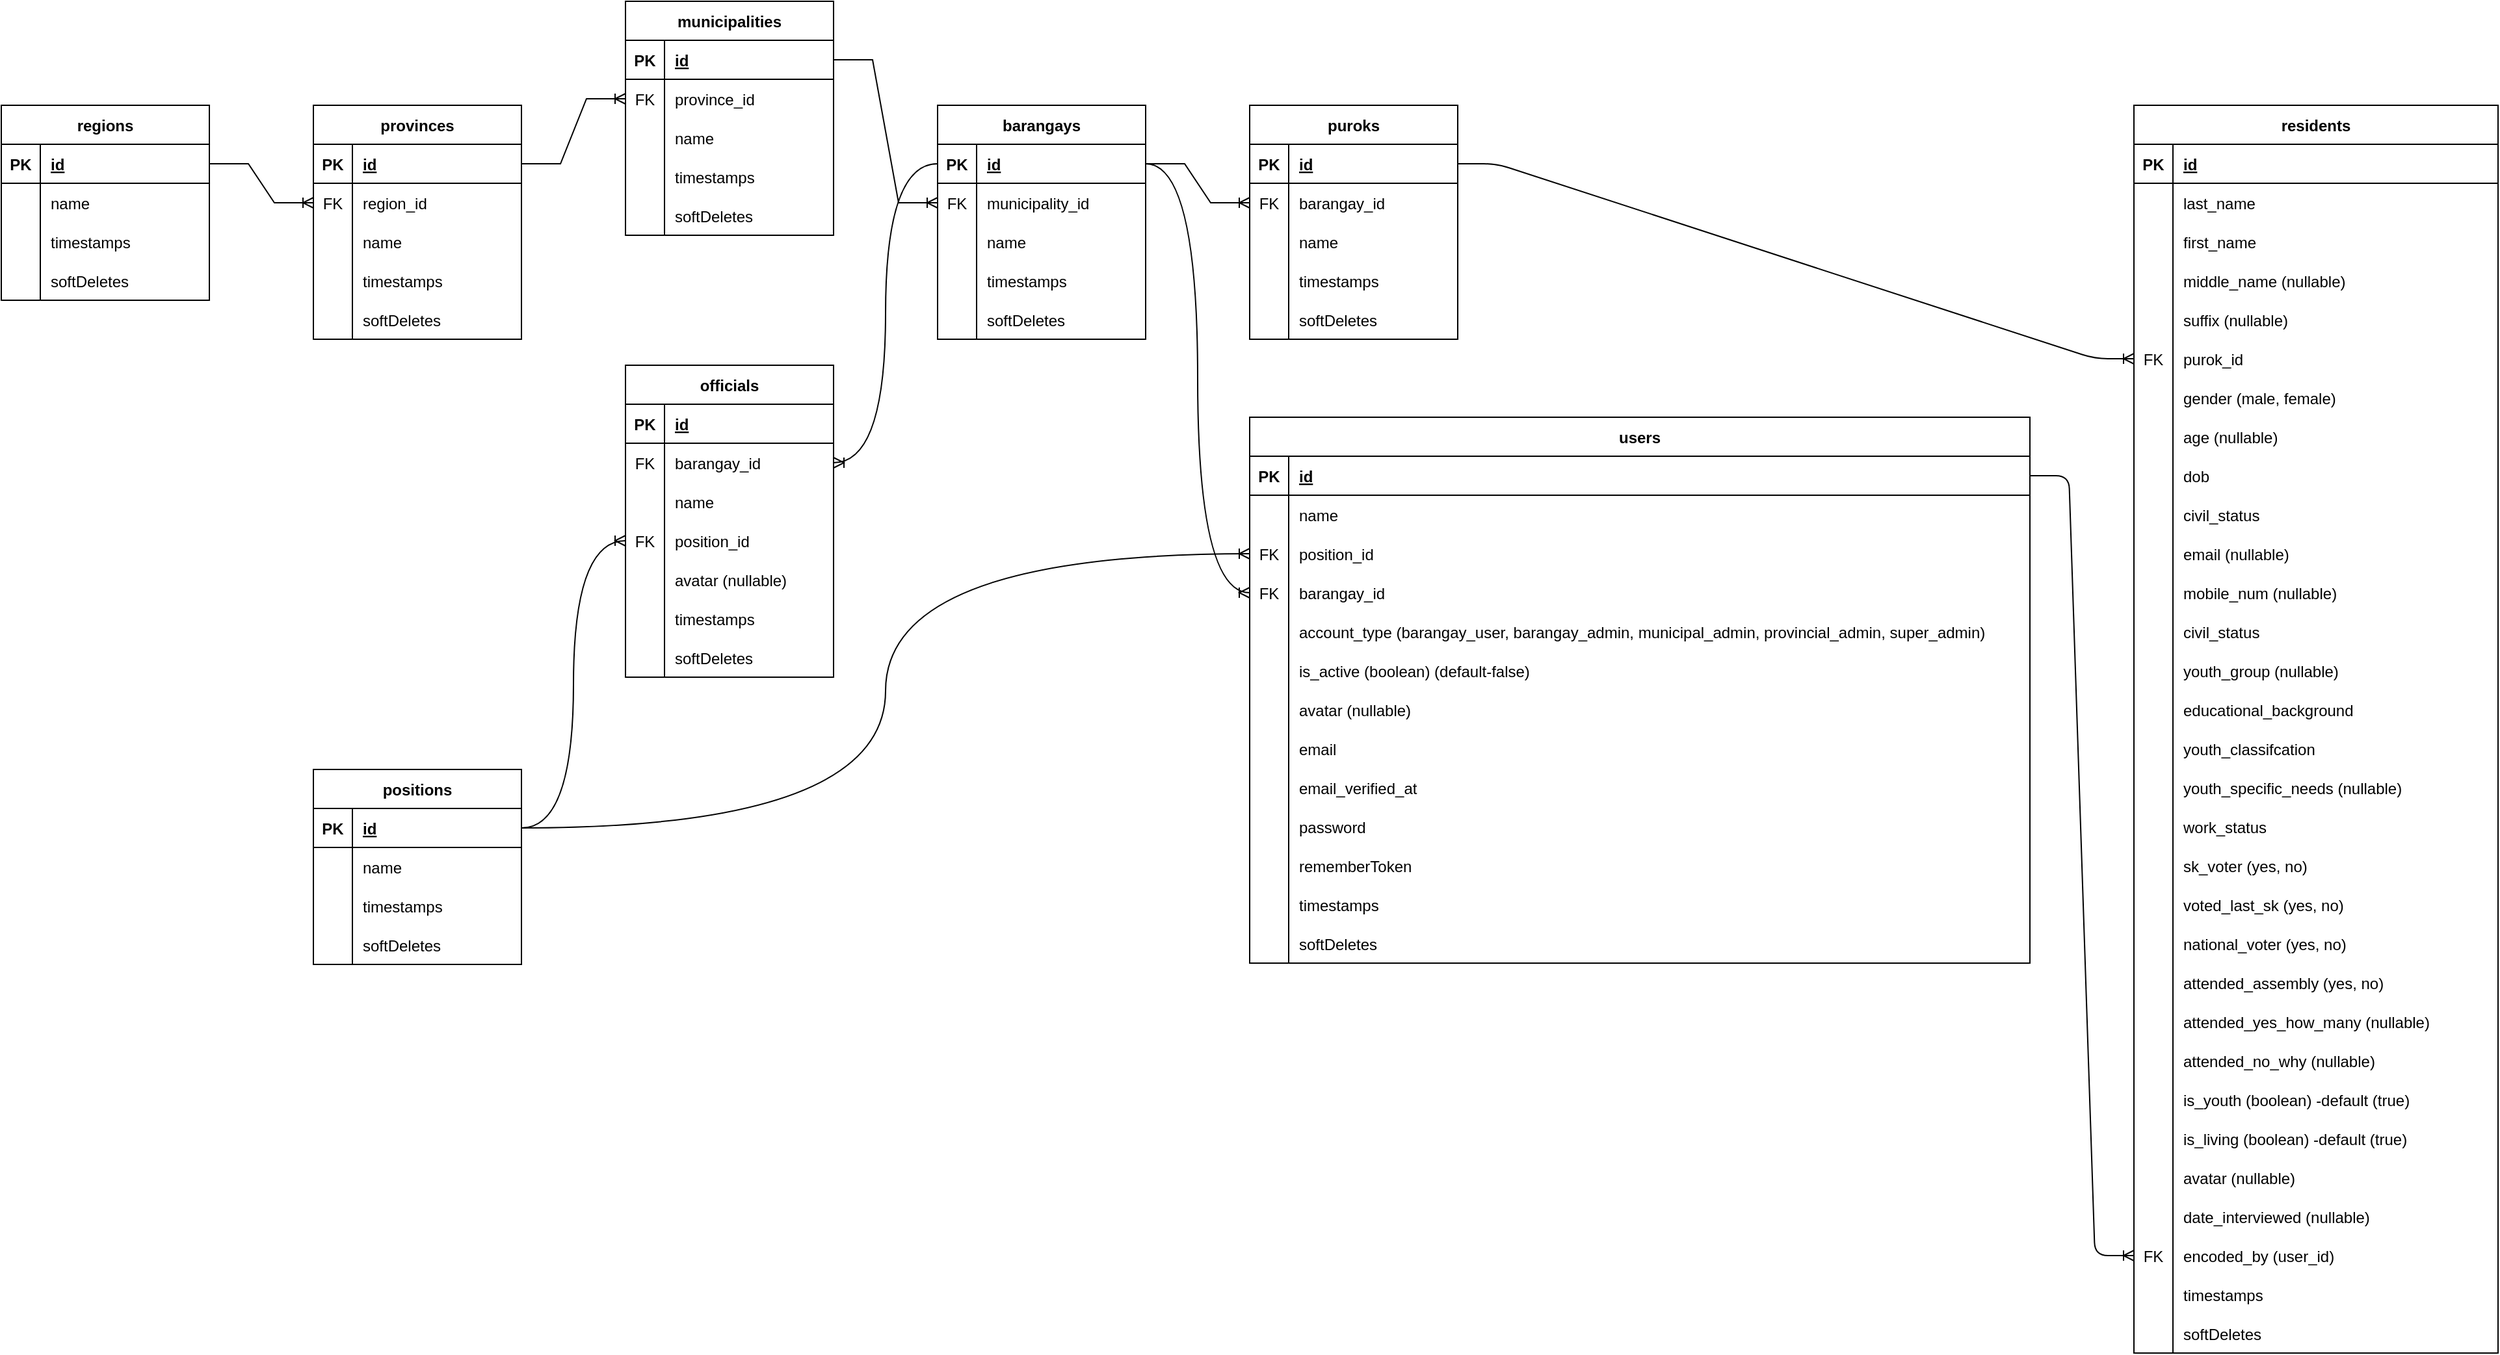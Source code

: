 <mxfile version="24.7.5">
  <diagram id="R2lEEEUBdFMjLlhIrx00" name="Page-1">
    <mxGraphModel dx="1034" dy="1619" grid="1" gridSize="10" guides="1" tooltips="1" connect="1" arrows="1" fold="1" page="1" pageScale="1" pageWidth="850" pageHeight="1100" math="0" shadow="0" extFonts="Permanent Marker^https://fonts.googleapis.com/css?family=Permanent+Marker">
      <root>
        <mxCell id="0" />
        <mxCell id="1" parent="0" />
        <mxCell id="izGVu-gEWkxLPGf4U_rL-76" value="users" style="shape=table;startSize=30;container=1;collapsible=1;childLayout=tableLayout;fixedRows=1;rowLines=0;fontStyle=1;align=center;resizeLast=1;" parent="1" vertex="1">
          <mxGeometry x="1000" y="-640" width="600" height="420" as="geometry" />
        </mxCell>
        <mxCell id="izGVu-gEWkxLPGf4U_rL-77" value="" style="shape=partialRectangle;collapsible=0;dropTarget=0;pointerEvents=0;fillColor=none;top=0;left=0;bottom=1;right=0;points=[[0,0.5],[1,0.5]];portConstraint=eastwest;" parent="izGVu-gEWkxLPGf4U_rL-76" vertex="1">
          <mxGeometry y="30" width="600" height="30" as="geometry" />
        </mxCell>
        <mxCell id="izGVu-gEWkxLPGf4U_rL-78" value="PK" style="shape=partialRectangle;connectable=0;fillColor=none;top=0;left=0;bottom=0;right=0;fontStyle=1;overflow=hidden;" parent="izGVu-gEWkxLPGf4U_rL-77" vertex="1">
          <mxGeometry width="30" height="30" as="geometry">
            <mxRectangle width="30" height="30" as="alternateBounds" />
          </mxGeometry>
        </mxCell>
        <mxCell id="izGVu-gEWkxLPGf4U_rL-79" value="id" style="shape=partialRectangle;connectable=0;fillColor=none;top=0;left=0;bottom=0;right=0;align=left;spacingLeft=6;fontStyle=5;overflow=hidden;" parent="izGVu-gEWkxLPGf4U_rL-77" vertex="1">
          <mxGeometry x="30" width="570" height="30" as="geometry">
            <mxRectangle width="570" height="30" as="alternateBounds" />
          </mxGeometry>
        </mxCell>
        <mxCell id="izGVu-gEWkxLPGf4U_rL-80" style="shape=partialRectangle;collapsible=0;dropTarget=0;pointerEvents=0;fillColor=none;top=0;left=0;bottom=0;right=0;points=[[0,0.5],[1,0.5]];portConstraint=eastwest;" parent="izGVu-gEWkxLPGf4U_rL-76" vertex="1">
          <mxGeometry y="60" width="600" height="30" as="geometry" />
        </mxCell>
        <mxCell id="izGVu-gEWkxLPGf4U_rL-81" value="" style="shape=partialRectangle;connectable=0;fillColor=none;top=0;left=0;bottom=0;right=0;editable=1;overflow=hidden;" parent="izGVu-gEWkxLPGf4U_rL-80" vertex="1">
          <mxGeometry width="30" height="30" as="geometry">
            <mxRectangle width="30" height="30" as="alternateBounds" />
          </mxGeometry>
        </mxCell>
        <mxCell id="izGVu-gEWkxLPGf4U_rL-82" value="name" style="shape=partialRectangle;connectable=0;fillColor=none;top=0;left=0;bottom=0;right=0;align=left;spacingLeft=6;overflow=hidden;" parent="izGVu-gEWkxLPGf4U_rL-80" vertex="1">
          <mxGeometry x="30" width="570" height="30" as="geometry">
            <mxRectangle width="570" height="30" as="alternateBounds" />
          </mxGeometry>
        </mxCell>
        <mxCell id="izGVu-gEWkxLPGf4U_rL-86" style="shape=partialRectangle;collapsible=0;dropTarget=0;pointerEvents=0;fillColor=none;top=0;left=0;bottom=0;right=0;points=[[0,0.5],[1,0.5]];portConstraint=eastwest;" parent="izGVu-gEWkxLPGf4U_rL-76" vertex="1">
          <mxGeometry y="90" width="600" height="30" as="geometry" />
        </mxCell>
        <mxCell id="izGVu-gEWkxLPGf4U_rL-87" value="FK" style="shape=partialRectangle;connectable=0;fillColor=none;top=0;left=0;bottom=0;right=0;editable=1;overflow=hidden;" parent="izGVu-gEWkxLPGf4U_rL-86" vertex="1">
          <mxGeometry width="30" height="30" as="geometry">
            <mxRectangle width="30" height="30" as="alternateBounds" />
          </mxGeometry>
        </mxCell>
        <mxCell id="izGVu-gEWkxLPGf4U_rL-88" value="position_id" style="shape=partialRectangle;connectable=0;fillColor=none;top=0;left=0;bottom=0;right=0;align=left;spacingLeft=6;overflow=hidden;" parent="izGVu-gEWkxLPGf4U_rL-86" vertex="1">
          <mxGeometry x="30" width="570" height="30" as="geometry">
            <mxRectangle width="570" height="30" as="alternateBounds" />
          </mxGeometry>
        </mxCell>
        <mxCell id="izGVu-gEWkxLPGf4U_rL-95" style="shape=partialRectangle;collapsible=0;dropTarget=0;pointerEvents=0;fillColor=none;top=0;left=0;bottom=0;right=0;points=[[0,0.5],[1,0.5]];portConstraint=eastwest;" parent="izGVu-gEWkxLPGf4U_rL-76" vertex="1">
          <mxGeometry y="120" width="600" height="30" as="geometry" />
        </mxCell>
        <mxCell id="izGVu-gEWkxLPGf4U_rL-96" value="FK" style="shape=partialRectangle;connectable=0;fillColor=none;top=0;left=0;bottom=0;right=0;editable=1;overflow=hidden;" parent="izGVu-gEWkxLPGf4U_rL-95" vertex="1">
          <mxGeometry width="30" height="30" as="geometry">
            <mxRectangle width="30" height="30" as="alternateBounds" />
          </mxGeometry>
        </mxCell>
        <mxCell id="izGVu-gEWkxLPGf4U_rL-97" value="barangay_id" style="shape=partialRectangle;connectable=0;fillColor=none;top=0;left=0;bottom=0;right=0;align=left;spacingLeft=6;overflow=hidden;" parent="izGVu-gEWkxLPGf4U_rL-95" vertex="1">
          <mxGeometry x="30" width="570" height="30" as="geometry">
            <mxRectangle width="570" height="30" as="alternateBounds" />
          </mxGeometry>
        </mxCell>
        <mxCell id="izGVu-gEWkxLPGf4U_rL-92" style="shape=partialRectangle;collapsible=0;dropTarget=0;pointerEvents=0;fillColor=none;top=0;left=0;bottom=0;right=0;points=[[0,0.5],[1,0.5]];portConstraint=eastwest;" parent="izGVu-gEWkxLPGf4U_rL-76" vertex="1">
          <mxGeometry y="150" width="600" height="30" as="geometry" />
        </mxCell>
        <mxCell id="izGVu-gEWkxLPGf4U_rL-93" style="shape=partialRectangle;connectable=0;fillColor=none;top=0;left=0;bottom=0;right=0;editable=1;overflow=hidden;" parent="izGVu-gEWkxLPGf4U_rL-92" vertex="1">
          <mxGeometry width="30" height="30" as="geometry">
            <mxRectangle width="30" height="30" as="alternateBounds" />
          </mxGeometry>
        </mxCell>
        <mxCell id="izGVu-gEWkxLPGf4U_rL-94" value="account_type (barangay_user, barangay_admin, municipal_admin, provincial_admin, super_admin)" style="shape=partialRectangle;connectable=0;fillColor=none;top=0;left=0;bottom=0;right=0;align=left;spacingLeft=6;overflow=hidden;" parent="izGVu-gEWkxLPGf4U_rL-92" vertex="1">
          <mxGeometry x="30" width="570" height="30" as="geometry">
            <mxRectangle width="570" height="30" as="alternateBounds" />
          </mxGeometry>
        </mxCell>
        <mxCell id="OXf3QQPER_ArEM-LKpjg-374" style="shape=partialRectangle;collapsible=0;dropTarget=0;pointerEvents=0;fillColor=none;top=0;left=0;bottom=0;right=0;points=[[0,0.5],[1,0.5]];portConstraint=eastwest;" parent="izGVu-gEWkxLPGf4U_rL-76" vertex="1">
          <mxGeometry y="180" width="600" height="30" as="geometry" />
        </mxCell>
        <mxCell id="OXf3QQPER_ArEM-LKpjg-375" style="shape=partialRectangle;connectable=0;fillColor=none;top=0;left=0;bottom=0;right=0;editable=1;overflow=hidden;" parent="OXf3QQPER_ArEM-LKpjg-374" vertex="1">
          <mxGeometry width="30" height="30" as="geometry">
            <mxRectangle width="30" height="30" as="alternateBounds" />
          </mxGeometry>
        </mxCell>
        <mxCell id="OXf3QQPER_ArEM-LKpjg-376" value="is_active (boolean) (default-false)" style="shape=partialRectangle;connectable=0;fillColor=none;top=0;left=0;bottom=0;right=0;align=left;spacingLeft=6;overflow=hidden;fontStyle=0" parent="OXf3QQPER_ArEM-LKpjg-374" vertex="1">
          <mxGeometry x="30" width="570" height="30" as="geometry">
            <mxRectangle width="570" height="30" as="alternateBounds" />
          </mxGeometry>
        </mxCell>
        <mxCell id="-agF4IiyvsEAYI-LRS_E-66" style="shape=partialRectangle;collapsible=0;dropTarget=0;pointerEvents=0;fillColor=none;top=0;left=0;bottom=0;right=0;points=[[0,0.5],[1,0.5]];portConstraint=eastwest;" parent="izGVu-gEWkxLPGf4U_rL-76" vertex="1">
          <mxGeometry y="210" width="600" height="30" as="geometry" />
        </mxCell>
        <mxCell id="-agF4IiyvsEAYI-LRS_E-67" style="shape=partialRectangle;connectable=0;fillColor=none;top=0;left=0;bottom=0;right=0;editable=1;overflow=hidden;" parent="-agF4IiyvsEAYI-LRS_E-66" vertex="1">
          <mxGeometry width="30" height="30" as="geometry">
            <mxRectangle width="30" height="30" as="alternateBounds" />
          </mxGeometry>
        </mxCell>
        <mxCell id="-agF4IiyvsEAYI-LRS_E-68" value="avatar (nullable)" style="shape=partialRectangle;connectable=0;fillColor=none;top=0;left=0;bottom=0;right=0;align=left;spacingLeft=6;overflow=hidden;" parent="-agF4IiyvsEAYI-LRS_E-66" vertex="1">
          <mxGeometry x="30" width="570" height="30" as="geometry">
            <mxRectangle width="570" height="30" as="alternateBounds" />
          </mxGeometry>
        </mxCell>
        <mxCell id="izGVu-gEWkxLPGf4U_rL-89" style="shape=partialRectangle;collapsible=0;dropTarget=0;pointerEvents=0;fillColor=none;top=0;left=0;bottom=0;right=0;points=[[0,0.5],[1,0.5]];portConstraint=eastwest;" parent="izGVu-gEWkxLPGf4U_rL-76" vertex="1">
          <mxGeometry y="240" width="600" height="30" as="geometry" />
        </mxCell>
        <mxCell id="izGVu-gEWkxLPGf4U_rL-90" style="shape=partialRectangle;connectable=0;fillColor=none;top=0;left=0;bottom=0;right=0;editable=1;overflow=hidden;" parent="izGVu-gEWkxLPGf4U_rL-89" vertex="1">
          <mxGeometry width="30" height="30" as="geometry">
            <mxRectangle width="30" height="30" as="alternateBounds" />
          </mxGeometry>
        </mxCell>
        <mxCell id="izGVu-gEWkxLPGf4U_rL-91" value="email" style="shape=partialRectangle;connectable=0;fillColor=none;top=0;left=0;bottom=0;right=0;align=left;spacingLeft=6;overflow=hidden;" parent="izGVu-gEWkxLPGf4U_rL-89" vertex="1">
          <mxGeometry x="30" width="570" height="30" as="geometry">
            <mxRectangle width="570" height="30" as="alternateBounds" />
          </mxGeometry>
        </mxCell>
        <mxCell id="lRlVir6jzGFXyRqkc2h9-1" style="shape=partialRectangle;collapsible=0;dropTarget=0;pointerEvents=0;fillColor=none;top=0;left=0;bottom=0;right=0;points=[[0,0.5],[1,0.5]];portConstraint=eastwest;" parent="izGVu-gEWkxLPGf4U_rL-76" vertex="1">
          <mxGeometry y="270" width="600" height="30" as="geometry" />
        </mxCell>
        <mxCell id="lRlVir6jzGFXyRqkc2h9-2" style="shape=partialRectangle;connectable=0;fillColor=none;top=0;left=0;bottom=0;right=0;editable=1;overflow=hidden;" parent="lRlVir6jzGFXyRqkc2h9-1" vertex="1">
          <mxGeometry width="30" height="30" as="geometry">
            <mxRectangle width="30" height="30" as="alternateBounds" />
          </mxGeometry>
        </mxCell>
        <mxCell id="lRlVir6jzGFXyRqkc2h9-3" value="email_verified_at" style="shape=partialRectangle;connectable=0;fillColor=none;top=0;left=0;bottom=0;right=0;align=left;spacingLeft=6;overflow=hidden;" parent="lRlVir6jzGFXyRqkc2h9-1" vertex="1">
          <mxGeometry x="30" width="570" height="30" as="geometry">
            <mxRectangle width="570" height="30" as="alternateBounds" />
          </mxGeometry>
        </mxCell>
        <mxCell id="izGVu-gEWkxLPGf4U_rL-102" style="shape=partialRectangle;collapsible=0;dropTarget=0;pointerEvents=0;fillColor=none;top=0;left=0;bottom=0;right=0;points=[[0,0.5],[1,0.5]];portConstraint=eastwest;" parent="izGVu-gEWkxLPGf4U_rL-76" vertex="1">
          <mxGeometry y="300" width="600" height="30" as="geometry" />
        </mxCell>
        <mxCell id="izGVu-gEWkxLPGf4U_rL-103" style="shape=partialRectangle;connectable=0;fillColor=none;top=0;left=0;bottom=0;right=0;editable=1;overflow=hidden;" parent="izGVu-gEWkxLPGf4U_rL-102" vertex="1">
          <mxGeometry width="30" height="30" as="geometry">
            <mxRectangle width="30" height="30" as="alternateBounds" />
          </mxGeometry>
        </mxCell>
        <mxCell id="izGVu-gEWkxLPGf4U_rL-104" value="password" style="shape=partialRectangle;connectable=0;fillColor=none;top=0;left=0;bottom=0;right=0;align=left;spacingLeft=6;overflow=hidden;" parent="izGVu-gEWkxLPGf4U_rL-102" vertex="1">
          <mxGeometry x="30" width="570" height="30" as="geometry">
            <mxRectangle width="570" height="30" as="alternateBounds" />
          </mxGeometry>
        </mxCell>
        <mxCell id="JYxRT9nJzVrrCE6UNRlD-4" style="shape=partialRectangle;collapsible=0;dropTarget=0;pointerEvents=0;fillColor=none;top=0;left=0;bottom=0;right=0;points=[[0,0.5],[1,0.5]];portConstraint=eastwest;" parent="izGVu-gEWkxLPGf4U_rL-76" vertex="1">
          <mxGeometry y="330" width="600" height="30" as="geometry" />
        </mxCell>
        <mxCell id="JYxRT9nJzVrrCE6UNRlD-5" value="" style="shape=partialRectangle;connectable=0;fillColor=none;top=0;left=0;bottom=0;right=0;editable=1;overflow=hidden;" parent="JYxRT9nJzVrrCE6UNRlD-4" vertex="1">
          <mxGeometry width="30" height="30" as="geometry">
            <mxRectangle width="30" height="30" as="alternateBounds" />
          </mxGeometry>
        </mxCell>
        <mxCell id="JYxRT9nJzVrrCE6UNRlD-6" value="rememberToken" style="shape=partialRectangle;connectable=0;fillColor=none;top=0;left=0;bottom=0;right=0;align=left;spacingLeft=6;overflow=hidden;" parent="JYxRT9nJzVrrCE6UNRlD-4" vertex="1">
          <mxGeometry x="30" width="570" height="30" as="geometry">
            <mxRectangle width="570" height="30" as="alternateBounds" />
          </mxGeometry>
        </mxCell>
        <mxCell id="izGVu-gEWkxLPGf4U_rL-98" style="shape=partialRectangle;collapsible=0;dropTarget=0;pointerEvents=0;fillColor=none;top=0;left=0;bottom=0;right=0;points=[[0,0.5],[1,0.5]];portConstraint=eastwest;" parent="izGVu-gEWkxLPGf4U_rL-76" vertex="1">
          <mxGeometry y="360" width="600" height="30" as="geometry" />
        </mxCell>
        <mxCell id="izGVu-gEWkxLPGf4U_rL-99" style="shape=partialRectangle;connectable=0;fillColor=none;top=0;left=0;bottom=0;right=0;editable=1;overflow=hidden;" parent="izGVu-gEWkxLPGf4U_rL-98" vertex="1">
          <mxGeometry width="30" height="30" as="geometry">
            <mxRectangle width="30" height="30" as="alternateBounds" />
          </mxGeometry>
        </mxCell>
        <mxCell id="izGVu-gEWkxLPGf4U_rL-100" value="timestamps" style="shape=partialRectangle;connectable=0;fillColor=none;top=0;left=0;bottom=0;right=0;align=left;spacingLeft=6;overflow=hidden;" parent="izGVu-gEWkxLPGf4U_rL-98" vertex="1">
          <mxGeometry x="30" width="570" height="30" as="geometry">
            <mxRectangle width="570" height="30" as="alternateBounds" />
          </mxGeometry>
        </mxCell>
        <mxCell id="OXf3QQPER_ArEM-LKpjg-370" style="shape=partialRectangle;collapsible=0;dropTarget=0;pointerEvents=0;fillColor=none;top=0;left=0;bottom=0;right=0;points=[[0,0.5],[1,0.5]];portConstraint=eastwest;" parent="izGVu-gEWkxLPGf4U_rL-76" vertex="1">
          <mxGeometry y="390" width="600" height="30" as="geometry" />
        </mxCell>
        <mxCell id="OXf3QQPER_ArEM-LKpjg-371" style="shape=partialRectangle;connectable=0;fillColor=none;top=0;left=0;bottom=0;right=0;editable=1;overflow=hidden;" parent="OXf3QQPER_ArEM-LKpjg-370" vertex="1">
          <mxGeometry width="30" height="30" as="geometry">
            <mxRectangle width="30" height="30" as="alternateBounds" />
          </mxGeometry>
        </mxCell>
        <mxCell id="OXf3QQPER_ArEM-LKpjg-372" value="softDeletes" style="shape=partialRectangle;connectable=0;fillColor=none;top=0;left=0;bottom=0;right=0;align=left;spacingLeft=6;overflow=hidden;" parent="OXf3QQPER_ArEM-LKpjg-370" vertex="1">
          <mxGeometry x="30" width="570" height="30" as="geometry">
            <mxRectangle width="570" height="30" as="alternateBounds" />
          </mxGeometry>
        </mxCell>
        <mxCell id="HL502NkeAfADHPnClgDH-38" value="residents" style="shape=table;startSize=30;container=1;collapsible=1;childLayout=tableLayout;fixedRows=1;rowLines=0;fontStyle=1;align=center;resizeLast=1;" parent="1" vertex="1">
          <mxGeometry x="1680" y="-880" width="280" height="960" as="geometry" />
        </mxCell>
        <mxCell id="HL502NkeAfADHPnClgDH-39" value="" style="shape=partialRectangle;collapsible=0;dropTarget=0;pointerEvents=0;fillColor=none;top=0;left=0;bottom=1;right=0;points=[[0,0.5],[1,0.5]];portConstraint=eastwest;" parent="HL502NkeAfADHPnClgDH-38" vertex="1">
          <mxGeometry y="30" width="280" height="30" as="geometry" />
        </mxCell>
        <mxCell id="HL502NkeAfADHPnClgDH-40" value="PK" style="shape=partialRectangle;connectable=0;fillColor=none;top=0;left=0;bottom=0;right=0;fontStyle=1;overflow=hidden;" parent="HL502NkeAfADHPnClgDH-39" vertex="1">
          <mxGeometry width="30" height="30" as="geometry">
            <mxRectangle width="30" height="30" as="alternateBounds" />
          </mxGeometry>
        </mxCell>
        <mxCell id="HL502NkeAfADHPnClgDH-41" value="id" style="shape=partialRectangle;connectable=0;fillColor=none;top=0;left=0;bottom=0;right=0;align=left;spacingLeft=6;fontStyle=5;overflow=hidden;" parent="HL502NkeAfADHPnClgDH-39" vertex="1">
          <mxGeometry x="30" width="250" height="30" as="geometry">
            <mxRectangle width="250" height="30" as="alternateBounds" />
          </mxGeometry>
        </mxCell>
        <mxCell id="-agF4IiyvsEAYI-LRS_E-35" style="shape=partialRectangle;collapsible=0;dropTarget=0;pointerEvents=0;fillColor=none;top=0;left=0;bottom=0;right=0;points=[[0,0.5],[1,0.5]];portConstraint=eastwest;" parent="HL502NkeAfADHPnClgDH-38" vertex="1">
          <mxGeometry y="60" width="280" height="30" as="geometry" />
        </mxCell>
        <mxCell id="-agF4IiyvsEAYI-LRS_E-36" style="shape=partialRectangle;connectable=0;fillColor=none;top=0;left=0;bottom=0;right=0;editable=1;overflow=hidden;" parent="-agF4IiyvsEAYI-LRS_E-35" vertex="1">
          <mxGeometry width="30" height="30" as="geometry">
            <mxRectangle width="30" height="30" as="alternateBounds" />
          </mxGeometry>
        </mxCell>
        <mxCell id="-agF4IiyvsEAYI-LRS_E-37" value="last_name" style="shape=partialRectangle;connectable=0;fillColor=none;top=0;left=0;bottom=0;right=0;align=left;spacingLeft=6;overflow=hidden;" parent="-agF4IiyvsEAYI-LRS_E-35" vertex="1">
          <mxGeometry x="30" width="250" height="30" as="geometry">
            <mxRectangle width="250" height="30" as="alternateBounds" />
          </mxGeometry>
        </mxCell>
        <mxCell id="HL502NkeAfADHPnClgDH-45" style="shape=partialRectangle;collapsible=0;dropTarget=0;pointerEvents=0;fillColor=none;top=0;left=0;bottom=0;right=0;points=[[0,0.5],[1,0.5]];portConstraint=eastwest;" parent="HL502NkeAfADHPnClgDH-38" vertex="1">
          <mxGeometry y="90" width="280" height="30" as="geometry" />
        </mxCell>
        <mxCell id="HL502NkeAfADHPnClgDH-46" value="" style="shape=partialRectangle;connectable=0;fillColor=none;top=0;left=0;bottom=0;right=0;editable=1;overflow=hidden;" parent="HL502NkeAfADHPnClgDH-45" vertex="1">
          <mxGeometry width="30" height="30" as="geometry">
            <mxRectangle width="30" height="30" as="alternateBounds" />
          </mxGeometry>
        </mxCell>
        <mxCell id="HL502NkeAfADHPnClgDH-47" value="first_name" style="shape=partialRectangle;connectable=0;fillColor=none;top=0;left=0;bottom=0;right=0;align=left;spacingLeft=6;overflow=hidden;" parent="HL502NkeAfADHPnClgDH-45" vertex="1">
          <mxGeometry x="30" width="250" height="30" as="geometry">
            <mxRectangle width="250" height="30" as="alternateBounds" />
          </mxGeometry>
        </mxCell>
        <mxCell id="HL502NkeAfADHPnClgDH-48" style="shape=partialRectangle;collapsible=0;dropTarget=0;pointerEvents=0;fillColor=none;top=0;left=0;bottom=0;right=0;points=[[0,0.5],[1,0.5]];portConstraint=eastwest;" parent="HL502NkeAfADHPnClgDH-38" vertex="1">
          <mxGeometry y="120" width="280" height="30" as="geometry" />
        </mxCell>
        <mxCell id="HL502NkeAfADHPnClgDH-49" style="shape=partialRectangle;connectable=0;fillColor=none;top=0;left=0;bottom=0;right=0;editable=1;overflow=hidden;" parent="HL502NkeAfADHPnClgDH-48" vertex="1">
          <mxGeometry width="30" height="30" as="geometry">
            <mxRectangle width="30" height="30" as="alternateBounds" />
          </mxGeometry>
        </mxCell>
        <mxCell id="HL502NkeAfADHPnClgDH-50" value="middle_name (nullable)" style="shape=partialRectangle;connectable=0;fillColor=none;top=0;left=0;bottom=0;right=0;align=left;spacingLeft=6;overflow=hidden;" parent="HL502NkeAfADHPnClgDH-48" vertex="1">
          <mxGeometry x="30" width="250" height="30" as="geometry">
            <mxRectangle width="250" height="30" as="alternateBounds" />
          </mxGeometry>
        </mxCell>
        <mxCell id="r9SAzV3WH5f3l1mbAmgk-200" style="shape=partialRectangle;collapsible=0;dropTarget=0;pointerEvents=0;fillColor=none;top=0;left=0;bottom=0;right=0;points=[[0,0.5],[1,0.5]];portConstraint=eastwest;" parent="HL502NkeAfADHPnClgDH-38" vertex="1">
          <mxGeometry y="150" width="280" height="30" as="geometry" />
        </mxCell>
        <mxCell id="r9SAzV3WH5f3l1mbAmgk-201" style="shape=partialRectangle;connectable=0;fillColor=none;top=0;left=0;bottom=0;right=0;editable=1;overflow=hidden;" parent="r9SAzV3WH5f3l1mbAmgk-200" vertex="1">
          <mxGeometry width="30" height="30" as="geometry">
            <mxRectangle width="30" height="30" as="alternateBounds" />
          </mxGeometry>
        </mxCell>
        <mxCell id="r9SAzV3WH5f3l1mbAmgk-202" value="suffix (nullable)" style="shape=partialRectangle;connectable=0;fillColor=none;top=0;left=0;bottom=0;right=0;align=left;spacingLeft=6;overflow=hidden;" parent="r9SAzV3WH5f3l1mbAmgk-200" vertex="1">
          <mxGeometry x="30" width="250" height="30" as="geometry">
            <mxRectangle width="250" height="30" as="alternateBounds" />
          </mxGeometry>
        </mxCell>
        <mxCell id="r9SAzV3WH5f3l1mbAmgk-203" style="shape=partialRectangle;collapsible=0;dropTarget=0;pointerEvents=0;fillColor=none;top=0;left=0;bottom=0;right=0;points=[[0,0.5],[1,0.5]];portConstraint=eastwest;" parent="HL502NkeAfADHPnClgDH-38" vertex="1">
          <mxGeometry y="180" width="280" height="30" as="geometry" />
        </mxCell>
        <mxCell id="r9SAzV3WH5f3l1mbAmgk-204" value="FK" style="shape=partialRectangle;connectable=0;fillColor=none;top=0;left=0;bottom=0;right=0;editable=1;overflow=hidden;" parent="r9SAzV3WH5f3l1mbAmgk-203" vertex="1">
          <mxGeometry width="30" height="30" as="geometry">
            <mxRectangle width="30" height="30" as="alternateBounds" />
          </mxGeometry>
        </mxCell>
        <mxCell id="r9SAzV3WH5f3l1mbAmgk-205" value="purok_id" style="shape=partialRectangle;connectable=0;fillColor=none;top=0;left=0;bottom=0;right=0;align=left;spacingLeft=6;overflow=hidden;" parent="r9SAzV3WH5f3l1mbAmgk-203" vertex="1">
          <mxGeometry x="30" width="250" height="30" as="geometry">
            <mxRectangle width="250" height="30" as="alternateBounds" />
          </mxGeometry>
        </mxCell>
        <mxCell id="HL502NkeAfADHPnClgDH-57" style="shape=partialRectangle;collapsible=0;dropTarget=0;pointerEvents=0;fillColor=none;top=0;left=0;bottom=0;right=0;points=[[0,0.5],[1,0.5]];portConstraint=eastwest;" parent="HL502NkeAfADHPnClgDH-38" vertex="1">
          <mxGeometry y="210" width="280" height="30" as="geometry" />
        </mxCell>
        <mxCell id="HL502NkeAfADHPnClgDH-58" style="shape=partialRectangle;connectable=0;fillColor=none;top=0;left=0;bottom=0;right=0;editable=1;overflow=hidden;" parent="HL502NkeAfADHPnClgDH-57" vertex="1">
          <mxGeometry width="30" height="30" as="geometry">
            <mxRectangle width="30" height="30" as="alternateBounds" />
          </mxGeometry>
        </mxCell>
        <mxCell id="HL502NkeAfADHPnClgDH-59" value="gender (male, female)" style="shape=partialRectangle;connectable=0;fillColor=none;top=0;left=0;bottom=0;right=0;align=left;spacingLeft=6;overflow=hidden;" parent="HL502NkeAfADHPnClgDH-57" vertex="1">
          <mxGeometry x="30" width="250" height="30" as="geometry">
            <mxRectangle width="250" height="30" as="alternateBounds" />
          </mxGeometry>
        </mxCell>
        <mxCell id="r9SAzV3WH5f3l1mbAmgk-212" style="shape=partialRectangle;collapsible=0;dropTarget=0;pointerEvents=0;fillColor=none;top=0;left=0;bottom=0;right=0;points=[[0,0.5],[1,0.5]];portConstraint=eastwest;" parent="HL502NkeAfADHPnClgDH-38" vertex="1">
          <mxGeometry y="240" width="280" height="30" as="geometry" />
        </mxCell>
        <mxCell id="r9SAzV3WH5f3l1mbAmgk-213" style="shape=partialRectangle;connectable=0;fillColor=none;top=0;left=0;bottom=0;right=0;editable=1;overflow=hidden;" parent="r9SAzV3WH5f3l1mbAmgk-212" vertex="1">
          <mxGeometry width="30" height="30" as="geometry">
            <mxRectangle width="30" height="30" as="alternateBounds" />
          </mxGeometry>
        </mxCell>
        <mxCell id="r9SAzV3WH5f3l1mbAmgk-214" value="age (nullable)" style="shape=partialRectangle;connectable=0;fillColor=none;top=0;left=0;bottom=0;right=0;align=left;spacingLeft=6;overflow=hidden;" parent="r9SAzV3WH5f3l1mbAmgk-212" vertex="1">
          <mxGeometry x="30" width="250" height="30" as="geometry">
            <mxRectangle width="250" height="30" as="alternateBounds" />
          </mxGeometry>
        </mxCell>
        <mxCell id="HL502NkeAfADHPnClgDH-51" style="shape=partialRectangle;collapsible=0;dropTarget=0;pointerEvents=0;fillColor=none;top=0;left=0;bottom=0;right=0;points=[[0,0.5],[1,0.5]];portConstraint=eastwest;" parent="HL502NkeAfADHPnClgDH-38" vertex="1">
          <mxGeometry y="270" width="280" height="30" as="geometry" />
        </mxCell>
        <mxCell id="HL502NkeAfADHPnClgDH-52" style="shape=partialRectangle;connectable=0;fillColor=none;top=0;left=0;bottom=0;right=0;editable=1;overflow=hidden;" parent="HL502NkeAfADHPnClgDH-51" vertex="1">
          <mxGeometry width="30" height="30" as="geometry">
            <mxRectangle width="30" height="30" as="alternateBounds" />
          </mxGeometry>
        </mxCell>
        <mxCell id="HL502NkeAfADHPnClgDH-53" value="dob" style="shape=partialRectangle;connectable=0;fillColor=none;top=0;left=0;bottom=0;right=0;align=left;spacingLeft=6;overflow=hidden;" parent="HL502NkeAfADHPnClgDH-51" vertex="1">
          <mxGeometry x="30" width="250" height="30" as="geometry">
            <mxRectangle width="250" height="30" as="alternateBounds" />
          </mxGeometry>
        </mxCell>
        <mxCell id="HL502NkeAfADHPnClgDH-60" style="shape=partialRectangle;collapsible=0;dropTarget=0;pointerEvents=0;fillColor=none;top=0;left=0;bottom=0;right=0;points=[[0,0.5],[1,0.5]];portConstraint=eastwest;" parent="HL502NkeAfADHPnClgDH-38" vertex="1">
          <mxGeometry y="300" width="280" height="30" as="geometry" />
        </mxCell>
        <mxCell id="HL502NkeAfADHPnClgDH-61" style="shape=partialRectangle;connectable=0;fillColor=none;top=0;left=0;bottom=0;right=0;editable=1;overflow=hidden;" parent="HL502NkeAfADHPnClgDH-60" vertex="1">
          <mxGeometry width="30" height="30" as="geometry">
            <mxRectangle width="30" height="30" as="alternateBounds" />
          </mxGeometry>
        </mxCell>
        <mxCell id="HL502NkeAfADHPnClgDH-62" value="civil_status" style="shape=partialRectangle;connectable=0;fillColor=none;top=0;left=0;bottom=0;right=0;align=left;spacingLeft=6;overflow=hidden;" parent="HL502NkeAfADHPnClgDH-60" vertex="1">
          <mxGeometry x="30" width="250" height="30" as="geometry">
            <mxRectangle width="250" height="30" as="alternateBounds" />
          </mxGeometry>
        </mxCell>
        <mxCell id="HL502NkeAfADHPnClgDH-73" style="shape=partialRectangle;collapsible=0;dropTarget=0;pointerEvents=0;fillColor=none;top=0;left=0;bottom=0;right=0;points=[[0,0.5],[1,0.5]];portConstraint=eastwest;" parent="HL502NkeAfADHPnClgDH-38" vertex="1">
          <mxGeometry y="330" width="280" height="30" as="geometry" />
        </mxCell>
        <mxCell id="HL502NkeAfADHPnClgDH-74" style="shape=partialRectangle;connectable=0;fillColor=none;top=0;left=0;bottom=0;right=0;editable=1;overflow=hidden;" parent="HL502NkeAfADHPnClgDH-73" vertex="1">
          <mxGeometry width="30" height="30" as="geometry">
            <mxRectangle width="30" height="30" as="alternateBounds" />
          </mxGeometry>
        </mxCell>
        <mxCell id="HL502NkeAfADHPnClgDH-75" value="email (nullable)" style="shape=partialRectangle;connectable=0;fillColor=none;top=0;left=0;bottom=0;right=0;align=left;spacingLeft=6;overflow=hidden;" parent="HL502NkeAfADHPnClgDH-73" vertex="1">
          <mxGeometry x="30" width="250" height="30" as="geometry">
            <mxRectangle width="250" height="30" as="alternateBounds" />
          </mxGeometry>
        </mxCell>
        <mxCell id="HL502NkeAfADHPnClgDH-63" style="shape=partialRectangle;collapsible=0;dropTarget=0;pointerEvents=0;fillColor=none;top=0;left=0;bottom=0;right=0;points=[[0,0.5],[1,0.5]];portConstraint=eastwest;" parent="HL502NkeAfADHPnClgDH-38" vertex="1">
          <mxGeometry y="360" width="280" height="30" as="geometry" />
        </mxCell>
        <mxCell id="HL502NkeAfADHPnClgDH-64" style="shape=partialRectangle;connectable=0;fillColor=none;top=0;left=0;bottom=0;right=0;editable=1;overflow=hidden;" parent="HL502NkeAfADHPnClgDH-63" vertex="1">
          <mxGeometry width="30" height="30" as="geometry">
            <mxRectangle width="30" height="30" as="alternateBounds" />
          </mxGeometry>
        </mxCell>
        <mxCell id="HL502NkeAfADHPnClgDH-65" value="mobile_num (nullable)" style="shape=partialRectangle;connectable=0;fillColor=none;top=0;left=0;bottom=0;right=0;align=left;spacingLeft=6;overflow=hidden;" parent="HL502NkeAfADHPnClgDH-63" vertex="1">
          <mxGeometry x="30" width="250" height="30" as="geometry">
            <mxRectangle width="250" height="30" as="alternateBounds" />
          </mxGeometry>
        </mxCell>
        <mxCell id="r9SAzV3WH5f3l1mbAmgk-206" style="shape=partialRectangle;collapsible=0;dropTarget=0;pointerEvents=0;fillColor=none;top=0;left=0;bottom=0;right=0;points=[[0,0.5],[1,0.5]];portConstraint=eastwest;" parent="HL502NkeAfADHPnClgDH-38" vertex="1">
          <mxGeometry y="390" width="280" height="30" as="geometry" />
        </mxCell>
        <mxCell id="r9SAzV3WH5f3l1mbAmgk-207" style="shape=partialRectangle;connectable=0;fillColor=none;top=0;left=0;bottom=0;right=0;editable=1;overflow=hidden;" parent="r9SAzV3WH5f3l1mbAmgk-206" vertex="1">
          <mxGeometry width="30" height="30" as="geometry">
            <mxRectangle width="30" height="30" as="alternateBounds" />
          </mxGeometry>
        </mxCell>
        <mxCell id="r9SAzV3WH5f3l1mbAmgk-208" value="civil_status" style="shape=partialRectangle;connectable=0;fillColor=none;top=0;left=0;bottom=0;right=0;align=left;spacingLeft=6;overflow=hidden;" parent="r9SAzV3WH5f3l1mbAmgk-206" vertex="1">
          <mxGeometry x="30" width="250" height="30" as="geometry">
            <mxRectangle width="250" height="30" as="alternateBounds" />
          </mxGeometry>
        </mxCell>
        <mxCell id="r9SAzV3WH5f3l1mbAmgk-209" style="shape=partialRectangle;collapsible=0;dropTarget=0;pointerEvents=0;fillColor=none;top=0;left=0;bottom=0;right=0;points=[[0,0.5],[1,0.5]];portConstraint=eastwest;" parent="HL502NkeAfADHPnClgDH-38" vertex="1">
          <mxGeometry y="420" width="280" height="30" as="geometry" />
        </mxCell>
        <mxCell id="r9SAzV3WH5f3l1mbAmgk-210" style="shape=partialRectangle;connectable=0;fillColor=none;top=0;left=0;bottom=0;right=0;editable=1;overflow=hidden;" parent="r9SAzV3WH5f3l1mbAmgk-209" vertex="1">
          <mxGeometry width="30" height="30" as="geometry">
            <mxRectangle width="30" height="30" as="alternateBounds" />
          </mxGeometry>
        </mxCell>
        <mxCell id="r9SAzV3WH5f3l1mbAmgk-211" value="youth_group (nullable)" style="shape=partialRectangle;connectable=0;fillColor=none;top=0;left=0;bottom=0;right=0;align=left;spacingLeft=6;overflow=hidden;" parent="r9SAzV3WH5f3l1mbAmgk-209" vertex="1">
          <mxGeometry x="30" width="250" height="30" as="geometry">
            <mxRectangle width="250" height="30" as="alternateBounds" />
          </mxGeometry>
        </mxCell>
        <mxCell id="r9SAzV3WH5f3l1mbAmgk-215" style="shape=partialRectangle;collapsible=0;dropTarget=0;pointerEvents=0;fillColor=none;top=0;left=0;bottom=0;right=0;points=[[0,0.5],[1,0.5]];portConstraint=eastwest;" parent="HL502NkeAfADHPnClgDH-38" vertex="1">
          <mxGeometry y="450" width="280" height="30" as="geometry" />
        </mxCell>
        <mxCell id="r9SAzV3WH5f3l1mbAmgk-216" style="shape=partialRectangle;connectable=0;fillColor=none;top=0;left=0;bottom=0;right=0;editable=1;overflow=hidden;" parent="r9SAzV3WH5f3l1mbAmgk-215" vertex="1">
          <mxGeometry width="30" height="30" as="geometry">
            <mxRectangle width="30" height="30" as="alternateBounds" />
          </mxGeometry>
        </mxCell>
        <mxCell id="r9SAzV3WH5f3l1mbAmgk-217" value="educational_background" style="shape=partialRectangle;connectable=0;fillColor=none;top=0;left=0;bottom=0;right=0;align=left;spacingLeft=6;overflow=hidden;" parent="r9SAzV3WH5f3l1mbAmgk-215" vertex="1">
          <mxGeometry x="30" width="250" height="30" as="geometry">
            <mxRectangle width="250" height="30" as="alternateBounds" />
          </mxGeometry>
        </mxCell>
        <mxCell id="r9SAzV3WH5f3l1mbAmgk-218" style="shape=partialRectangle;collapsible=0;dropTarget=0;pointerEvents=0;fillColor=none;top=0;left=0;bottom=0;right=0;points=[[0,0.5],[1,0.5]];portConstraint=eastwest;" parent="HL502NkeAfADHPnClgDH-38" vertex="1">
          <mxGeometry y="480" width="280" height="30" as="geometry" />
        </mxCell>
        <mxCell id="r9SAzV3WH5f3l1mbAmgk-219" style="shape=partialRectangle;connectable=0;fillColor=none;top=0;left=0;bottom=0;right=0;editable=1;overflow=hidden;" parent="r9SAzV3WH5f3l1mbAmgk-218" vertex="1">
          <mxGeometry width="30" height="30" as="geometry">
            <mxRectangle width="30" height="30" as="alternateBounds" />
          </mxGeometry>
        </mxCell>
        <mxCell id="r9SAzV3WH5f3l1mbAmgk-220" value="youth_classifcation" style="shape=partialRectangle;connectable=0;fillColor=none;top=0;left=0;bottom=0;right=0;align=left;spacingLeft=6;overflow=hidden;" parent="r9SAzV3WH5f3l1mbAmgk-218" vertex="1">
          <mxGeometry x="30" width="250" height="30" as="geometry">
            <mxRectangle width="250" height="30" as="alternateBounds" />
          </mxGeometry>
        </mxCell>
        <mxCell id="r9SAzV3WH5f3l1mbAmgk-221" style="shape=partialRectangle;collapsible=0;dropTarget=0;pointerEvents=0;fillColor=none;top=0;left=0;bottom=0;right=0;points=[[0,0.5],[1,0.5]];portConstraint=eastwest;" parent="HL502NkeAfADHPnClgDH-38" vertex="1">
          <mxGeometry y="510" width="280" height="30" as="geometry" />
        </mxCell>
        <mxCell id="r9SAzV3WH5f3l1mbAmgk-222" style="shape=partialRectangle;connectable=0;fillColor=none;top=0;left=0;bottom=0;right=0;editable=1;overflow=hidden;" parent="r9SAzV3WH5f3l1mbAmgk-221" vertex="1">
          <mxGeometry width="30" height="30" as="geometry">
            <mxRectangle width="30" height="30" as="alternateBounds" />
          </mxGeometry>
        </mxCell>
        <mxCell id="r9SAzV3WH5f3l1mbAmgk-223" value="youth_specific_needs (nullable)" style="shape=partialRectangle;connectable=0;fillColor=none;top=0;left=0;bottom=0;right=0;align=left;spacingLeft=6;overflow=hidden;" parent="r9SAzV3WH5f3l1mbAmgk-221" vertex="1">
          <mxGeometry x="30" width="250" height="30" as="geometry">
            <mxRectangle width="250" height="30" as="alternateBounds" />
          </mxGeometry>
        </mxCell>
        <mxCell id="r9SAzV3WH5f3l1mbAmgk-224" style="shape=partialRectangle;collapsible=0;dropTarget=0;pointerEvents=0;fillColor=none;top=0;left=0;bottom=0;right=0;points=[[0,0.5],[1,0.5]];portConstraint=eastwest;" parent="HL502NkeAfADHPnClgDH-38" vertex="1">
          <mxGeometry y="540" width="280" height="30" as="geometry" />
        </mxCell>
        <mxCell id="r9SAzV3WH5f3l1mbAmgk-225" style="shape=partialRectangle;connectable=0;fillColor=none;top=0;left=0;bottom=0;right=0;editable=1;overflow=hidden;" parent="r9SAzV3WH5f3l1mbAmgk-224" vertex="1">
          <mxGeometry width="30" height="30" as="geometry">
            <mxRectangle width="30" height="30" as="alternateBounds" />
          </mxGeometry>
        </mxCell>
        <mxCell id="r9SAzV3WH5f3l1mbAmgk-226" value="work_status" style="shape=partialRectangle;connectable=0;fillColor=none;top=0;left=0;bottom=0;right=0;align=left;spacingLeft=6;overflow=hidden;" parent="r9SAzV3WH5f3l1mbAmgk-224" vertex="1">
          <mxGeometry x="30" width="250" height="30" as="geometry">
            <mxRectangle width="250" height="30" as="alternateBounds" />
          </mxGeometry>
        </mxCell>
        <mxCell id="r9SAzV3WH5f3l1mbAmgk-227" style="shape=partialRectangle;collapsible=0;dropTarget=0;pointerEvents=0;fillColor=none;top=0;left=0;bottom=0;right=0;points=[[0,0.5],[1,0.5]];portConstraint=eastwest;" parent="HL502NkeAfADHPnClgDH-38" vertex="1">
          <mxGeometry y="570" width="280" height="30" as="geometry" />
        </mxCell>
        <mxCell id="r9SAzV3WH5f3l1mbAmgk-228" style="shape=partialRectangle;connectable=0;fillColor=none;top=0;left=0;bottom=0;right=0;editable=1;overflow=hidden;" parent="r9SAzV3WH5f3l1mbAmgk-227" vertex="1">
          <mxGeometry width="30" height="30" as="geometry">
            <mxRectangle width="30" height="30" as="alternateBounds" />
          </mxGeometry>
        </mxCell>
        <mxCell id="r9SAzV3WH5f3l1mbAmgk-229" value="sk_voter (yes, no)" style="shape=partialRectangle;connectable=0;fillColor=none;top=0;left=0;bottom=0;right=0;align=left;spacingLeft=6;overflow=hidden;" parent="r9SAzV3WH5f3l1mbAmgk-227" vertex="1">
          <mxGeometry x="30" width="250" height="30" as="geometry">
            <mxRectangle width="250" height="30" as="alternateBounds" />
          </mxGeometry>
        </mxCell>
        <mxCell id="r9SAzV3WH5f3l1mbAmgk-230" style="shape=partialRectangle;collapsible=0;dropTarget=0;pointerEvents=0;fillColor=none;top=0;left=0;bottom=0;right=0;points=[[0,0.5],[1,0.5]];portConstraint=eastwest;" parent="HL502NkeAfADHPnClgDH-38" vertex="1">
          <mxGeometry y="600" width="280" height="30" as="geometry" />
        </mxCell>
        <mxCell id="r9SAzV3WH5f3l1mbAmgk-231" style="shape=partialRectangle;connectable=0;fillColor=none;top=0;left=0;bottom=0;right=0;editable=1;overflow=hidden;" parent="r9SAzV3WH5f3l1mbAmgk-230" vertex="1">
          <mxGeometry width="30" height="30" as="geometry">
            <mxRectangle width="30" height="30" as="alternateBounds" />
          </mxGeometry>
        </mxCell>
        <mxCell id="r9SAzV3WH5f3l1mbAmgk-232" value="voted_last_sk (yes, no)" style="shape=partialRectangle;connectable=0;fillColor=none;top=0;left=0;bottom=0;right=0;align=left;spacingLeft=6;overflow=hidden;" parent="r9SAzV3WH5f3l1mbAmgk-230" vertex="1">
          <mxGeometry x="30" width="250" height="30" as="geometry">
            <mxRectangle width="250" height="30" as="alternateBounds" />
          </mxGeometry>
        </mxCell>
        <mxCell id="r9SAzV3WH5f3l1mbAmgk-233" style="shape=partialRectangle;collapsible=0;dropTarget=0;pointerEvents=0;fillColor=none;top=0;left=0;bottom=0;right=0;points=[[0,0.5],[1,0.5]];portConstraint=eastwest;" parent="HL502NkeAfADHPnClgDH-38" vertex="1">
          <mxGeometry y="630" width="280" height="30" as="geometry" />
        </mxCell>
        <mxCell id="r9SAzV3WH5f3l1mbAmgk-234" style="shape=partialRectangle;connectable=0;fillColor=none;top=0;left=0;bottom=0;right=0;editable=1;overflow=hidden;" parent="r9SAzV3WH5f3l1mbAmgk-233" vertex="1">
          <mxGeometry width="30" height="30" as="geometry">
            <mxRectangle width="30" height="30" as="alternateBounds" />
          </mxGeometry>
        </mxCell>
        <mxCell id="r9SAzV3WH5f3l1mbAmgk-235" value="national_voter (yes, no)" style="shape=partialRectangle;connectable=0;fillColor=none;top=0;left=0;bottom=0;right=0;align=left;spacingLeft=6;overflow=hidden;" parent="r9SAzV3WH5f3l1mbAmgk-233" vertex="1">
          <mxGeometry x="30" width="250" height="30" as="geometry">
            <mxRectangle width="250" height="30" as="alternateBounds" />
          </mxGeometry>
        </mxCell>
        <mxCell id="r9SAzV3WH5f3l1mbAmgk-236" style="shape=partialRectangle;collapsible=0;dropTarget=0;pointerEvents=0;fillColor=none;top=0;left=0;bottom=0;right=0;points=[[0,0.5],[1,0.5]];portConstraint=eastwest;" parent="HL502NkeAfADHPnClgDH-38" vertex="1">
          <mxGeometry y="660" width="280" height="30" as="geometry" />
        </mxCell>
        <mxCell id="r9SAzV3WH5f3l1mbAmgk-237" style="shape=partialRectangle;connectable=0;fillColor=none;top=0;left=0;bottom=0;right=0;editable=1;overflow=hidden;" parent="r9SAzV3WH5f3l1mbAmgk-236" vertex="1">
          <mxGeometry width="30" height="30" as="geometry">
            <mxRectangle width="30" height="30" as="alternateBounds" />
          </mxGeometry>
        </mxCell>
        <mxCell id="r9SAzV3WH5f3l1mbAmgk-238" value="attended_assembly (yes, no)" style="shape=partialRectangle;connectable=0;fillColor=none;top=0;left=0;bottom=0;right=0;align=left;spacingLeft=6;overflow=hidden;" parent="r9SAzV3WH5f3l1mbAmgk-236" vertex="1">
          <mxGeometry x="30" width="250" height="30" as="geometry">
            <mxRectangle width="250" height="30" as="alternateBounds" />
          </mxGeometry>
        </mxCell>
        <mxCell id="r9SAzV3WH5f3l1mbAmgk-239" style="shape=partialRectangle;collapsible=0;dropTarget=0;pointerEvents=0;fillColor=none;top=0;left=0;bottom=0;right=0;points=[[0,0.5],[1,0.5]];portConstraint=eastwest;" parent="HL502NkeAfADHPnClgDH-38" vertex="1">
          <mxGeometry y="690" width="280" height="30" as="geometry" />
        </mxCell>
        <mxCell id="r9SAzV3WH5f3l1mbAmgk-240" style="shape=partialRectangle;connectable=0;fillColor=none;top=0;left=0;bottom=0;right=0;editable=1;overflow=hidden;" parent="r9SAzV3WH5f3l1mbAmgk-239" vertex="1">
          <mxGeometry width="30" height="30" as="geometry">
            <mxRectangle width="30" height="30" as="alternateBounds" />
          </mxGeometry>
        </mxCell>
        <mxCell id="r9SAzV3WH5f3l1mbAmgk-241" value="attended_yes_how_many (nullable)" style="shape=partialRectangle;connectable=0;fillColor=none;top=0;left=0;bottom=0;right=0;align=left;spacingLeft=6;overflow=hidden;" parent="r9SAzV3WH5f3l1mbAmgk-239" vertex="1">
          <mxGeometry x="30" width="250" height="30" as="geometry">
            <mxRectangle width="250" height="30" as="alternateBounds" />
          </mxGeometry>
        </mxCell>
        <mxCell id="r9SAzV3WH5f3l1mbAmgk-242" style="shape=partialRectangle;collapsible=0;dropTarget=0;pointerEvents=0;fillColor=none;top=0;left=0;bottom=0;right=0;points=[[0,0.5],[1,0.5]];portConstraint=eastwest;" parent="HL502NkeAfADHPnClgDH-38" vertex="1">
          <mxGeometry y="720" width="280" height="30" as="geometry" />
        </mxCell>
        <mxCell id="r9SAzV3WH5f3l1mbAmgk-243" style="shape=partialRectangle;connectable=0;fillColor=none;top=0;left=0;bottom=0;right=0;editable=1;overflow=hidden;" parent="r9SAzV3WH5f3l1mbAmgk-242" vertex="1">
          <mxGeometry width="30" height="30" as="geometry">
            <mxRectangle width="30" height="30" as="alternateBounds" />
          </mxGeometry>
        </mxCell>
        <mxCell id="r9SAzV3WH5f3l1mbAmgk-244" value="attended_no_why (nullable)" style="shape=partialRectangle;connectable=0;fillColor=none;top=0;left=0;bottom=0;right=0;align=left;spacingLeft=6;overflow=hidden;" parent="r9SAzV3WH5f3l1mbAmgk-242" vertex="1">
          <mxGeometry x="30" width="250" height="30" as="geometry">
            <mxRectangle width="250" height="30" as="alternateBounds" />
          </mxGeometry>
        </mxCell>
        <mxCell id="r9SAzV3WH5f3l1mbAmgk-264" style="shape=partialRectangle;collapsible=0;dropTarget=0;pointerEvents=0;fillColor=none;top=0;left=0;bottom=0;right=0;points=[[0,0.5],[1,0.5]];portConstraint=eastwest;" parent="HL502NkeAfADHPnClgDH-38" vertex="1">
          <mxGeometry y="750" width="280" height="30" as="geometry" />
        </mxCell>
        <mxCell id="r9SAzV3WH5f3l1mbAmgk-265" style="shape=partialRectangle;connectable=0;fillColor=none;top=0;left=0;bottom=0;right=0;editable=1;overflow=hidden;" parent="r9SAzV3WH5f3l1mbAmgk-264" vertex="1">
          <mxGeometry width="30" height="30" as="geometry">
            <mxRectangle width="30" height="30" as="alternateBounds" />
          </mxGeometry>
        </mxCell>
        <mxCell id="r9SAzV3WH5f3l1mbAmgk-266" value="is_youth (boolean) -default (true)" style="shape=partialRectangle;connectable=0;fillColor=none;top=0;left=0;bottom=0;right=0;align=left;spacingLeft=6;overflow=hidden;" parent="r9SAzV3WH5f3l1mbAmgk-264" vertex="1">
          <mxGeometry x="30" width="250" height="30" as="geometry">
            <mxRectangle width="250" height="30" as="alternateBounds" />
          </mxGeometry>
        </mxCell>
        <mxCell id="E4im7cSbBtR-cPmoXAKt-8" style="shape=partialRectangle;collapsible=0;dropTarget=0;pointerEvents=0;fillColor=none;top=0;left=0;bottom=0;right=0;points=[[0,0.5],[1,0.5]];portConstraint=eastwest;" parent="HL502NkeAfADHPnClgDH-38" vertex="1">
          <mxGeometry y="780" width="280" height="30" as="geometry" />
        </mxCell>
        <mxCell id="E4im7cSbBtR-cPmoXAKt-9" style="shape=partialRectangle;connectable=0;fillColor=none;top=0;left=0;bottom=0;right=0;editable=1;overflow=hidden;" parent="E4im7cSbBtR-cPmoXAKt-8" vertex="1">
          <mxGeometry width="30" height="30" as="geometry">
            <mxRectangle width="30" height="30" as="alternateBounds" />
          </mxGeometry>
        </mxCell>
        <mxCell id="E4im7cSbBtR-cPmoXAKt-10" value="is_living (boolean) -default (true)" style="shape=partialRectangle;connectable=0;fillColor=none;top=0;left=0;bottom=0;right=0;align=left;spacingLeft=6;overflow=hidden;" parent="E4im7cSbBtR-cPmoXAKt-8" vertex="1">
          <mxGeometry x="30" width="250" height="30" as="geometry">
            <mxRectangle width="250" height="30" as="alternateBounds" />
          </mxGeometry>
        </mxCell>
        <mxCell id="E4im7cSbBtR-cPmoXAKt-1" style="shape=partialRectangle;collapsible=0;dropTarget=0;pointerEvents=0;fillColor=none;top=0;left=0;bottom=0;right=0;points=[[0,0.5],[1,0.5]];portConstraint=eastwest;" parent="HL502NkeAfADHPnClgDH-38" vertex="1">
          <mxGeometry y="810" width="280" height="30" as="geometry" />
        </mxCell>
        <mxCell id="E4im7cSbBtR-cPmoXAKt-2" style="shape=partialRectangle;connectable=0;fillColor=none;top=0;left=0;bottom=0;right=0;editable=1;overflow=hidden;" parent="E4im7cSbBtR-cPmoXAKt-1" vertex="1">
          <mxGeometry width="30" height="30" as="geometry">
            <mxRectangle width="30" height="30" as="alternateBounds" />
          </mxGeometry>
        </mxCell>
        <mxCell id="E4im7cSbBtR-cPmoXAKt-3" value="avatar (nullable)" style="shape=partialRectangle;connectable=0;fillColor=none;top=0;left=0;bottom=0;right=0;align=left;spacingLeft=6;overflow=hidden;" parent="E4im7cSbBtR-cPmoXAKt-1" vertex="1">
          <mxGeometry x="30" width="250" height="30" as="geometry">
            <mxRectangle width="250" height="30" as="alternateBounds" />
          </mxGeometry>
        </mxCell>
        <mxCell id="EpTMd7S8uijDDL2pERnN-1" style="shape=partialRectangle;collapsible=0;dropTarget=0;pointerEvents=0;fillColor=none;top=0;left=0;bottom=0;right=0;points=[[0,0.5],[1,0.5]];portConstraint=eastwest;" parent="HL502NkeAfADHPnClgDH-38" vertex="1">
          <mxGeometry y="840" width="280" height="30" as="geometry" />
        </mxCell>
        <mxCell id="EpTMd7S8uijDDL2pERnN-2" style="shape=partialRectangle;connectable=0;fillColor=none;top=0;left=0;bottom=0;right=0;editable=1;overflow=hidden;" parent="EpTMd7S8uijDDL2pERnN-1" vertex="1">
          <mxGeometry width="30" height="30" as="geometry">
            <mxRectangle width="30" height="30" as="alternateBounds" />
          </mxGeometry>
        </mxCell>
        <mxCell id="EpTMd7S8uijDDL2pERnN-3" value="date_interviewed (nullable)" style="shape=partialRectangle;connectable=0;fillColor=none;top=0;left=0;bottom=0;right=0;align=left;spacingLeft=6;overflow=hidden;" parent="EpTMd7S8uijDDL2pERnN-1" vertex="1">
          <mxGeometry x="30" width="250" height="30" as="geometry">
            <mxRectangle width="250" height="30" as="alternateBounds" />
          </mxGeometry>
        </mxCell>
        <mxCell id="r9SAzV3WH5f3l1mbAmgk-245" style="shape=partialRectangle;collapsible=0;dropTarget=0;pointerEvents=0;fillColor=none;top=0;left=0;bottom=0;right=0;points=[[0,0.5],[1,0.5]];portConstraint=eastwest;" parent="HL502NkeAfADHPnClgDH-38" vertex="1">
          <mxGeometry y="870" width="280" height="30" as="geometry" />
        </mxCell>
        <mxCell id="r9SAzV3WH5f3l1mbAmgk-246" value="FK" style="shape=partialRectangle;connectable=0;fillColor=none;top=0;left=0;bottom=0;right=0;editable=1;overflow=hidden;" parent="r9SAzV3WH5f3l1mbAmgk-245" vertex="1">
          <mxGeometry width="30" height="30" as="geometry">
            <mxRectangle width="30" height="30" as="alternateBounds" />
          </mxGeometry>
        </mxCell>
        <mxCell id="r9SAzV3WH5f3l1mbAmgk-247" value="encoded_by (user_id)" style="shape=partialRectangle;connectable=0;fillColor=none;top=0;left=0;bottom=0;right=0;align=left;spacingLeft=6;overflow=hidden;" parent="r9SAzV3WH5f3l1mbAmgk-245" vertex="1">
          <mxGeometry x="30" width="250" height="30" as="geometry">
            <mxRectangle width="250" height="30" as="alternateBounds" />
          </mxGeometry>
        </mxCell>
        <mxCell id="HL502NkeAfADHPnClgDH-69" style="shape=partialRectangle;collapsible=0;dropTarget=0;pointerEvents=0;fillColor=none;top=0;left=0;bottom=0;right=0;points=[[0,0.5],[1,0.5]];portConstraint=eastwest;" parent="HL502NkeAfADHPnClgDH-38" vertex="1">
          <mxGeometry y="900" width="280" height="30" as="geometry" />
        </mxCell>
        <mxCell id="HL502NkeAfADHPnClgDH-70" style="shape=partialRectangle;connectable=0;fillColor=none;top=0;left=0;bottom=0;right=0;editable=1;overflow=hidden;" parent="HL502NkeAfADHPnClgDH-69" vertex="1">
          <mxGeometry width="30" height="30" as="geometry">
            <mxRectangle width="30" height="30" as="alternateBounds" />
          </mxGeometry>
        </mxCell>
        <mxCell id="HL502NkeAfADHPnClgDH-71" value="timestamps" style="shape=partialRectangle;connectable=0;fillColor=none;top=0;left=0;bottom=0;right=0;align=left;spacingLeft=6;overflow=hidden;" parent="HL502NkeAfADHPnClgDH-69" vertex="1">
          <mxGeometry x="30" width="250" height="30" as="geometry">
            <mxRectangle width="250" height="30" as="alternateBounds" />
          </mxGeometry>
        </mxCell>
        <mxCell id="OXf3QQPER_ArEM-LKpjg-377" style="shape=partialRectangle;collapsible=0;dropTarget=0;pointerEvents=0;fillColor=none;top=0;left=0;bottom=0;right=0;points=[[0,0.5],[1,0.5]];portConstraint=eastwest;" parent="HL502NkeAfADHPnClgDH-38" vertex="1">
          <mxGeometry y="930" width="280" height="30" as="geometry" />
        </mxCell>
        <mxCell id="OXf3QQPER_ArEM-LKpjg-378" style="shape=partialRectangle;connectable=0;fillColor=none;top=0;left=0;bottom=0;right=0;editable=1;overflow=hidden;" parent="OXf3QQPER_ArEM-LKpjg-377" vertex="1">
          <mxGeometry width="30" height="30" as="geometry">
            <mxRectangle width="30" height="30" as="alternateBounds" />
          </mxGeometry>
        </mxCell>
        <mxCell id="OXf3QQPER_ArEM-LKpjg-379" value="softDeletes" style="shape=partialRectangle;connectable=0;fillColor=none;top=0;left=0;bottom=0;right=0;align=left;spacingLeft=6;overflow=hidden;" parent="OXf3QQPER_ArEM-LKpjg-377" vertex="1">
          <mxGeometry x="30" width="250" height="30" as="geometry">
            <mxRectangle width="250" height="30" as="alternateBounds" />
          </mxGeometry>
        </mxCell>
        <mxCell id="-agF4IiyvsEAYI-LRS_E-72" value="positions" style="shape=table;startSize=30;container=1;collapsible=1;childLayout=tableLayout;fixedRows=1;rowLines=0;fontStyle=1;align=center;resizeLast=1;" parent="1" vertex="1">
          <mxGeometry x="280" y="-369" width="160" height="150" as="geometry" />
        </mxCell>
        <mxCell id="-agF4IiyvsEAYI-LRS_E-73" value="" style="shape=partialRectangle;collapsible=0;dropTarget=0;pointerEvents=0;fillColor=none;top=0;left=0;bottom=1;right=0;points=[[0,0.5],[1,0.5]];portConstraint=eastwest;" parent="-agF4IiyvsEAYI-LRS_E-72" vertex="1">
          <mxGeometry y="30" width="160" height="30" as="geometry" />
        </mxCell>
        <mxCell id="-agF4IiyvsEAYI-LRS_E-74" value="PK" style="shape=partialRectangle;connectable=0;fillColor=none;top=0;left=0;bottom=0;right=0;fontStyle=1;overflow=hidden;" parent="-agF4IiyvsEAYI-LRS_E-73" vertex="1">
          <mxGeometry width="30" height="30" as="geometry">
            <mxRectangle width="30" height="30" as="alternateBounds" />
          </mxGeometry>
        </mxCell>
        <mxCell id="-agF4IiyvsEAYI-LRS_E-75" value="id" style="shape=partialRectangle;connectable=0;fillColor=none;top=0;left=0;bottom=0;right=0;align=left;spacingLeft=6;fontStyle=5;overflow=hidden;" parent="-agF4IiyvsEAYI-LRS_E-73" vertex="1">
          <mxGeometry x="30" width="130" height="30" as="geometry">
            <mxRectangle width="130" height="30" as="alternateBounds" />
          </mxGeometry>
        </mxCell>
        <mxCell id="-agF4IiyvsEAYI-LRS_E-76" style="shape=partialRectangle;collapsible=0;dropTarget=0;pointerEvents=0;fillColor=none;top=0;left=0;bottom=0;right=0;points=[[0,0.5],[1,0.5]];portConstraint=eastwest;" parent="-agF4IiyvsEAYI-LRS_E-72" vertex="1">
          <mxGeometry y="60" width="160" height="30" as="geometry" />
        </mxCell>
        <mxCell id="-agF4IiyvsEAYI-LRS_E-77" value="" style="shape=partialRectangle;connectable=0;fillColor=none;top=0;left=0;bottom=0;right=0;editable=1;overflow=hidden;" parent="-agF4IiyvsEAYI-LRS_E-76" vertex="1">
          <mxGeometry width="30" height="30" as="geometry">
            <mxRectangle width="30" height="30" as="alternateBounds" />
          </mxGeometry>
        </mxCell>
        <mxCell id="-agF4IiyvsEAYI-LRS_E-78" value="name" style="shape=partialRectangle;connectable=0;fillColor=none;top=0;left=0;bottom=0;right=0;align=left;spacingLeft=6;overflow=hidden;" parent="-agF4IiyvsEAYI-LRS_E-76" vertex="1">
          <mxGeometry x="30" width="130" height="30" as="geometry">
            <mxRectangle width="130" height="30" as="alternateBounds" />
          </mxGeometry>
        </mxCell>
        <mxCell id="-agF4IiyvsEAYI-LRS_E-79" style="shape=partialRectangle;collapsible=0;dropTarget=0;pointerEvents=0;fillColor=none;top=0;left=0;bottom=0;right=0;points=[[0,0.5],[1,0.5]];portConstraint=eastwest;" parent="-agF4IiyvsEAYI-LRS_E-72" vertex="1">
          <mxGeometry y="90" width="160" height="30" as="geometry" />
        </mxCell>
        <mxCell id="-agF4IiyvsEAYI-LRS_E-80" style="shape=partialRectangle;connectable=0;fillColor=none;top=0;left=0;bottom=0;right=0;editable=1;overflow=hidden;" parent="-agF4IiyvsEAYI-LRS_E-79" vertex="1">
          <mxGeometry width="30" height="30" as="geometry">
            <mxRectangle width="30" height="30" as="alternateBounds" />
          </mxGeometry>
        </mxCell>
        <mxCell id="-agF4IiyvsEAYI-LRS_E-81" value="timestamps" style="shape=partialRectangle;connectable=0;fillColor=none;top=0;left=0;bottom=0;right=0;align=left;spacingLeft=6;overflow=hidden;" parent="-agF4IiyvsEAYI-LRS_E-79" vertex="1">
          <mxGeometry x="30" width="130" height="30" as="geometry">
            <mxRectangle width="130" height="30" as="alternateBounds" />
          </mxGeometry>
        </mxCell>
        <mxCell id="OXf3QQPER_ArEM-LKpjg-23" style="shape=partialRectangle;collapsible=0;dropTarget=0;pointerEvents=0;fillColor=none;top=0;left=0;bottom=0;right=0;points=[[0,0.5],[1,0.5]];portConstraint=eastwest;" parent="-agF4IiyvsEAYI-LRS_E-72" vertex="1">
          <mxGeometry y="120" width="160" height="30" as="geometry" />
        </mxCell>
        <mxCell id="OXf3QQPER_ArEM-LKpjg-24" style="shape=partialRectangle;connectable=0;fillColor=none;top=0;left=0;bottom=0;right=0;editable=1;overflow=hidden;" parent="OXf3QQPER_ArEM-LKpjg-23" vertex="1">
          <mxGeometry width="30" height="30" as="geometry">
            <mxRectangle width="30" height="30" as="alternateBounds" />
          </mxGeometry>
        </mxCell>
        <mxCell id="OXf3QQPER_ArEM-LKpjg-25" value="softDeletes" style="shape=partialRectangle;connectable=0;fillColor=none;top=0;left=0;bottom=0;right=0;align=left;spacingLeft=6;overflow=hidden;" parent="OXf3QQPER_ArEM-LKpjg-23" vertex="1">
          <mxGeometry x="30" width="130" height="30" as="geometry">
            <mxRectangle width="130" height="30" as="alternateBounds" />
          </mxGeometry>
        </mxCell>
        <mxCell id="-agF4IiyvsEAYI-LRS_E-83" value="" style="edgeStyle=orthogonalEdgeStyle;fontSize=12;html=1;endArrow=ERoneToMany;rounded=0;exitX=1;exitY=0.5;exitDx=0;exitDy=0;entryX=0;entryY=0.5;entryDx=0;entryDy=0;curved=1;" parent="1" source="-agF4IiyvsEAYI-LRS_E-73" target="izGVu-gEWkxLPGf4U_rL-86" edge="1">
          <mxGeometry width="100" height="100" relative="1" as="geometry">
            <mxPoint x="610" y="-305" as="sourcePoint" />
            <mxPoint x="520" y="-285" as="targetPoint" />
          </mxGeometry>
        </mxCell>
        <mxCell id="r9SAzV3WH5f3l1mbAmgk-57" value="puroks" style="shape=table;startSize=30;container=1;collapsible=1;childLayout=tableLayout;fixedRows=1;rowLines=0;fontStyle=1;align=center;resizeLast=1;" parent="1" vertex="1">
          <mxGeometry x="1000" y="-880" width="160" height="180" as="geometry" />
        </mxCell>
        <mxCell id="r9SAzV3WH5f3l1mbAmgk-58" value="" style="shape=partialRectangle;collapsible=0;dropTarget=0;pointerEvents=0;fillColor=none;top=0;left=0;bottom=1;right=0;points=[[0,0.5],[1,0.5]];portConstraint=eastwest;" parent="r9SAzV3WH5f3l1mbAmgk-57" vertex="1">
          <mxGeometry y="30" width="160" height="30" as="geometry" />
        </mxCell>
        <mxCell id="r9SAzV3WH5f3l1mbAmgk-59" value="PK" style="shape=partialRectangle;connectable=0;fillColor=none;top=0;left=0;bottom=0;right=0;fontStyle=1;overflow=hidden;" parent="r9SAzV3WH5f3l1mbAmgk-58" vertex="1">
          <mxGeometry width="30" height="30" as="geometry">
            <mxRectangle width="30" height="30" as="alternateBounds" />
          </mxGeometry>
        </mxCell>
        <mxCell id="r9SAzV3WH5f3l1mbAmgk-60" value="id" style="shape=partialRectangle;connectable=0;fillColor=none;top=0;left=0;bottom=0;right=0;align=left;spacingLeft=6;fontStyle=5;overflow=hidden;" parent="r9SAzV3WH5f3l1mbAmgk-58" vertex="1">
          <mxGeometry x="30" width="130" height="30" as="geometry">
            <mxRectangle width="130" height="30" as="alternateBounds" />
          </mxGeometry>
        </mxCell>
        <mxCell id="r9SAzV3WH5f3l1mbAmgk-61" style="shape=partialRectangle;collapsible=0;dropTarget=0;pointerEvents=0;fillColor=none;top=0;left=0;bottom=0;right=0;points=[[0,0.5],[1,0.5]];portConstraint=eastwest;" parent="r9SAzV3WH5f3l1mbAmgk-57" vertex="1">
          <mxGeometry y="60" width="160" height="30" as="geometry" />
        </mxCell>
        <mxCell id="r9SAzV3WH5f3l1mbAmgk-62" value="FK" style="shape=partialRectangle;connectable=0;fillColor=none;top=0;left=0;bottom=0;right=0;editable=1;overflow=hidden;" parent="r9SAzV3WH5f3l1mbAmgk-61" vertex="1">
          <mxGeometry width="30" height="30" as="geometry">
            <mxRectangle width="30" height="30" as="alternateBounds" />
          </mxGeometry>
        </mxCell>
        <mxCell id="r9SAzV3WH5f3l1mbAmgk-63" value="barangay_id" style="shape=partialRectangle;connectable=0;fillColor=none;top=0;left=0;bottom=0;right=0;align=left;spacingLeft=6;overflow=hidden;" parent="r9SAzV3WH5f3l1mbAmgk-61" vertex="1">
          <mxGeometry x="30" width="130" height="30" as="geometry">
            <mxRectangle width="130" height="30" as="alternateBounds" />
          </mxGeometry>
        </mxCell>
        <mxCell id="r9SAzV3WH5f3l1mbAmgk-64" value="" style="shape=partialRectangle;collapsible=0;dropTarget=0;pointerEvents=0;fillColor=none;top=0;left=0;bottom=0;right=0;points=[[0,0.5],[1,0.5]];portConstraint=eastwest;" parent="r9SAzV3WH5f3l1mbAmgk-57" vertex="1">
          <mxGeometry y="90" width="160" height="30" as="geometry" />
        </mxCell>
        <mxCell id="r9SAzV3WH5f3l1mbAmgk-65" value="" style="shape=partialRectangle;connectable=0;fillColor=none;top=0;left=0;bottom=0;right=0;editable=1;overflow=hidden;" parent="r9SAzV3WH5f3l1mbAmgk-64" vertex="1">
          <mxGeometry width="30" height="30" as="geometry">
            <mxRectangle width="30" height="30" as="alternateBounds" />
          </mxGeometry>
        </mxCell>
        <mxCell id="r9SAzV3WH5f3l1mbAmgk-66" value="name" style="shape=partialRectangle;connectable=0;fillColor=none;top=0;left=0;bottom=0;right=0;align=left;spacingLeft=6;overflow=hidden;" parent="r9SAzV3WH5f3l1mbAmgk-64" vertex="1">
          <mxGeometry x="30" width="130" height="30" as="geometry">
            <mxRectangle width="130" height="30" as="alternateBounds" />
          </mxGeometry>
        </mxCell>
        <mxCell id="r9SAzV3WH5f3l1mbAmgk-183" value="" style="shape=partialRectangle;collapsible=0;dropTarget=0;pointerEvents=0;fillColor=none;top=0;left=0;bottom=0;right=0;points=[[0,0.5],[1,0.5]];portConstraint=eastwest;" parent="r9SAzV3WH5f3l1mbAmgk-57" vertex="1">
          <mxGeometry y="120" width="160" height="30" as="geometry" />
        </mxCell>
        <mxCell id="r9SAzV3WH5f3l1mbAmgk-184" value="" style="shape=partialRectangle;connectable=0;fillColor=none;top=0;left=0;bottom=0;right=0;editable=1;overflow=hidden;" parent="r9SAzV3WH5f3l1mbAmgk-183" vertex="1">
          <mxGeometry width="30" height="30" as="geometry">
            <mxRectangle width="30" height="30" as="alternateBounds" />
          </mxGeometry>
        </mxCell>
        <mxCell id="r9SAzV3WH5f3l1mbAmgk-185" value="timestamps" style="shape=partialRectangle;connectable=0;fillColor=none;top=0;left=0;bottom=0;right=0;align=left;spacingLeft=6;overflow=hidden;" parent="r9SAzV3WH5f3l1mbAmgk-183" vertex="1">
          <mxGeometry x="30" width="130" height="30" as="geometry">
            <mxRectangle width="130" height="30" as="alternateBounds" />
          </mxGeometry>
        </mxCell>
        <mxCell id="OXf3QQPER_ArEM-LKpjg-16" value="" style="shape=partialRectangle;collapsible=0;dropTarget=0;pointerEvents=0;fillColor=none;top=0;left=0;bottom=0;right=0;points=[[0,0.5],[1,0.5]];portConstraint=eastwest;" parent="r9SAzV3WH5f3l1mbAmgk-57" vertex="1">
          <mxGeometry y="150" width="160" height="30" as="geometry" />
        </mxCell>
        <mxCell id="OXf3QQPER_ArEM-LKpjg-17" value="" style="shape=partialRectangle;connectable=0;fillColor=none;top=0;left=0;bottom=0;right=0;editable=1;overflow=hidden;" parent="OXf3QQPER_ArEM-LKpjg-16" vertex="1">
          <mxGeometry width="30" height="30" as="geometry">
            <mxRectangle width="30" height="30" as="alternateBounds" />
          </mxGeometry>
        </mxCell>
        <mxCell id="OXf3QQPER_ArEM-LKpjg-18" value="softDeletes" style="shape=partialRectangle;connectable=0;fillColor=none;top=0;left=0;bottom=0;right=0;align=left;spacingLeft=6;overflow=hidden;" parent="OXf3QQPER_ArEM-LKpjg-16" vertex="1">
          <mxGeometry x="30" width="130" height="30" as="geometry">
            <mxRectangle width="130" height="30" as="alternateBounds" />
          </mxGeometry>
        </mxCell>
        <mxCell id="r9SAzV3WH5f3l1mbAmgk-67" value="barangays" style="shape=table;startSize=30;container=1;collapsible=1;childLayout=tableLayout;fixedRows=1;rowLines=0;fontStyle=1;align=center;resizeLast=1;" parent="1" vertex="1">
          <mxGeometry x="760" y="-880" width="160" height="180" as="geometry" />
        </mxCell>
        <mxCell id="r9SAzV3WH5f3l1mbAmgk-68" value="" style="shape=partialRectangle;collapsible=0;dropTarget=0;pointerEvents=0;fillColor=none;top=0;left=0;bottom=1;right=0;points=[[0,0.5],[1,0.5]];portConstraint=eastwest;" parent="r9SAzV3WH5f3l1mbAmgk-67" vertex="1">
          <mxGeometry y="30" width="160" height="30" as="geometry" />
        </mxCell>
        <mxCell id="r9SAzV3WH5f3l1mbAmgk-69" value="PK" style="shape=partialRectangle;connectable=0;fillColor=none;top=0;left=0;bottom=0;right=0;fontStyle=1;overflow=hidden;" parent="r9SAzV3WH5f3l1mbAmgk-68" vertex="1">
          <mxGeometry width="30" height="30" as="geometry">
            <mxRectangle width="30" height="30" as="alternateBounds" />
          </mxGeometry>
        </mxCell>
        <mxCell id="r9SAzV3WH5f3l1mbAmgk-70" value="id" style="shape=partialRectangle;connectable=0;fillColor=none;top=0;left=0;bottom=0;right=0;align=left;spacingLeft=6;fontStyle=5;overflow=hidden;" parent="r9SAzV3WH5f3l1mbAmgk-68" vertex="1">
          <mxGeometry x="30" width="130" height="30" as="geometry">
            <mxRectangle width="130" height="30" as="alternateBounds" />
          </mxGeometry>
        </mxCell>
        <mxCell id="r9SAzV3WH5f3l1mbAmgk-71" style="shape=partialRectangle;collapsible=0;dropTarget=0;pointerEvents=0;fillColor=none;top=0;left=0;bottom=0;right=0;points=[[0,0.5],[1,0.5]];portConstraint=eastwest;" parent="r9SAzV3WH5f3l1mbAmgk-67" vertex="1">
          <mxGeometry y="60" width="160" height="30" as="geometry" />
        </mxCell>
        <mxCell id="r9SAzV3WH5f3l1mbAmgk-72" value="FK" style="shape=partialRectangle;connectable=0;fillColor=none;top=0;left=0;bottom=0;right=0;editable=1;overflow=hidden;" parent="r9SAzV3WH5f3l1mbAmgk-71" vertex="1">
          <mxGeometry width="30" height="30" as="geometry">
            <mxRectangle width="30" height="30" as="alternateBounds" />
          </mxGeometry>
        </mxCell>
        <mxCell id="r9SAzV3WH5f3l1mbAmgk-73" value="municipality_id" style="shape=partialRectangle;connectable=0;fillColor=none;top=0;left=0;bottom=0;right=0;align=left;spacingLeft=6;overflow=hidden;" parent="r9SAzV3WH5f3l1mbAmgk-71" vertex="1">
          <mxGeometry x="30" width="130" height="30" as="geometry">
            <mxRectangle width="130" height="30" as="alternateBounds" />
          </mxGeometry>
        </mxCell>
        <mxCell id="r9SAzV3WH5f3l1mbAmgk-74" value="" style="shape=partialRectangle;collapsible=0;dropTarget=0;pointerEvents=0;fillColor=none;top=0;left=0;bottom=0;right=0;points=[[0,0.5],[1,0.5]];portConstraint=eastwest;" parent="r9SAzV3WH5f3l1mbAmgk-67" vertex="1">
          <mxGeometry y="90" width="160" height="30" as="geometry" />
        </mxCell>
        <mxCell id="r9SAzV3WH5f3l1mbAmgk-75" value="" style="shape=partialRectangle;connectable=0;fillColor=none;top=0;left=0;bottom=0;right=0;editable=1;overflow=hidden;" parent="r9SAzV3WH5f3l1mbAmgk-74" vertex="1">
          <mxGeometry width="30" height="30" as="geometry">
            <mxRectangle width="30" height="30" as="alternateBounds" />
          </mxGeometry>
        </mxCell>
        <mxCell id="r9SAzV3WH5f3l1mbAmgk-76" value="name" style="shape=partialRectangle;connectable=0;fillColor=none;top=0;left=0;bottom=0;right=0;align=left;spacingLeft=6;overflow=hidden;" parent="r9SAzV3WH5f3l1mbAmgk-74" vertex="1">
          <mxGeometry x="30" width="130" height="30" as="geometry">
            <mxRectangle width="130" height="30" as="alternateBounds" />
          </mxGeometry>
        </mxCell>
        <mxCell id="r9SAzV3WH5f3l1mbAmgk-180" value="" style="shape=partialRectangle;collapsible=0;dropTarget=0;pointerEvents=0;fillColor=none;top=0;left=0;bottom=0;right=0;points=[[0,0.5],[1,0.5]];portConstraint=eastwest;" parent="r9SAzV3WH5f3l1mbAmgk-67" vertex="1">
          <mxGeometry y="120" width="160" height="30" as="geometry" />
        </mxCell>
        <mxCell id="r9SAzV3WH5f3l1mbAmgk-181" value="" style="shape=partialRectangle;connectable=0;fillColor=none;top=0;left=0;bottom=0;right=0;editable=1;overflow=hidden;" parent="r9SAzV3WH5f3l1mbAmgk-180" vertex="1">
          <mxGeometry width="30" height="30" as="geometry">
            <mxRectangle width="30" height="30" as="alternateBounds" />
          </mxGeometry>
        </mxCell>
        <mxCell id="r9SAzV3WH5f3l1mbAmgk-182" value="timestamps" style="shape=partialRectangle;connectable=0;fillColor=none;top=0;left=0;bottom=0;right=0;align=left;spacingLeft=6;overflow=hidden;" parent="r9SAzV3WH5f3l1mbAmgk-180" vertex="1">
          <mxGeometry x="30" width="130" height="30" as="geometry">
            <mxRectangle width="130" height="30" as="alternateBounds" />
          </mxGeometry>
        </mxCell>
        <mxCell id="OXf3QQPER_ArEM-LKpjg-13" value="" style="shape=partialRectangle;collapsible=0;dropTarget=0;pointerEvents=0;fillColor=none;top=0;left=0;bottom=0;right=0;points=[[0,0.5],[1,0.5]];portConstraint=eastwest;" parent="r9SAzV3WH5f3l1mbAmgk-67" vertex="1">
          <mxGeometry y="150" width="160" height="30" as="geometry" />
        </mxCell>
        <mxCell id="OXf3QQPER_ArEM-LKpjg-14" value="" style="shape=partialRectangle;connectable=0;fillColor=none;top=0;left=0;bottom=0;right=0;editable=1;overflow=hidden;" parent="OXf3QQPER_ArEM-LKpjg-13" vertex="1">
          <mxGeometry width="30" height="30" as="geometry">
            <mxRectangle width="30" height="30" as="alternateBounds" />
          </mxGeometry>
        </mxCell>
        <mxCell id="OXf3QQPER_ArEM-LKpjg-15" value="softDeletes" style="shape=partialRectangle;connectable=0;fillColor=none;top=0;left=0;bottom=0;right=0;align=left;spacingLeft=6;overflow=hidden;" parent="OXf3QQPER_ArEM-LKpjg-13" vertex="1">
          <mxGeometry x="30" width="130" height="30" as="geometry">
            <mxRectangle width="130" height="30" as="alternateBounds" />
          </mxGeometry>
        </mxCell>
        <mxCell id="r9SAzV3WH5f3l1mbAmgk-80" value="" style="edgeStyle=entityRelationEdgeStyle;fontSize=12;html=1;endArrow=ERoneToMany;rounded=0;strokeColor=default;align=center;verticalAlign=middle;fontFamily=Helvetica;fontColor=default;labelBackgroundColor=default;" parent="1" source="r9SAzV3WH5f3l1mbAmgk-68" target="r9SAzV3WH5f3l1mbAmgk-61" edge="1">
          <mxGeometry width="100" height="100" relative="1" as="geometry">
            <mxPoint x="-30" y="-210" as="sourcePoint" />
            <mxPoint x="10" y="-230" as="targetPoint" />
          </mxGeometry>
        </mxCell>
        <mxCell id="r9SAzV3WH5f3l1mbAmgk-81" value="municipalities" style="shape=table;startSize=30;container=1;collapsible=1;childLayout=tableLayout;fixedRows=1;rowLines=0;fontStyle=1;align=center;resizeLast=1;" parent="1" vertex="1">
          <mxGeometry x="520" y="-960" width="160" height="180" as="geometry" />
        </mxCell>
        <mxCell id="r9SAzV3WH5f3l1mbAmgk-82" value="" style="shape=partialRectangle;collapsible=0;dropTarget=0;pointerEvents=0;fillColor=none;top=0;left=0;bottom=1;right=0;points=[[0,0.5],[1,0.5]];portConstraint=eastwest;" parent="r9SAzV3WH5f3l1mbAmgk-81" vertex="1">
          <mxGeometry y="30" width="160" height="30" as="geometry" />
        </mxCell>
        <mxCell id="r9SAzV3WH5f3l1mbAmgk-83" value="PK" style="shape=partialRectangle;connectable=0;fillColor=none;top=0;left=0;bottom=0;right=0;fontStyle=1;overflow=hidden;" parent="r9SAzV3WH5f3l1mbAmgk-82" vertex="1">
          <mxGeometry width="30" height="30" as="geometry">
            <mxRectangle width="30" height="30" as="alternateBounds" />
          </mxGeometry>
        </mxCell>
        <mxCell id="r9SAzV3WH5f3l1mbAmgk-84" value="id" style="shape=partialRectangle;connectable=0;fillColor=none;top=0;left=0;bottom=0;right=0;align=left;spacingLeft=6;fontStyle=5;overflow=hidden;" parent="r9SAzV3WH5f3l1mbAmgk-82" vertex="1">
          <mxGeometry x="30" width="130" height="30" as="geometry">
            <mxRectangle width="130" height="30" as="alternateBounds" />
          </mxGeometry>
        </mxCell>
        <mxCell id="r9SAzV3WH5f3l1mbAmgk-85" style="shape=partialRectangle;collapsible=0;dropTarget=0;pointerEvents=0;fillColor=none;top=0;left=0;bottom=0;right=0;points=[[0,0.5],[1,0.5]];portConstraint=eastwest;" parent="r9SAzV3WH5f3l1mbAmgk-81" vertex="1">
          <mxGeometry y="60" width="160" height="30" as="geometry" />
        </mxCell>
        <mxCell id="r9SAzV3WH5f3l1mbAmgk-86" value="FK" style="shape=partialRectangle;connectable=0;fillColor=none;top=0;left=0;bottom=0;right=0;editable=1;overflow=hidden;" parent="r9SAzV3WH5f3l1mbAmgk-85" vertex="1">
          <mxGeometry width="30" height="30" as="geometry">
            <mxRectangle width="30" height="30" as="alternateBounds" />
          </mxGeometry>
        </mxCell>
        <mxCell id="r9SAzV3WH5f3l1mbAmgk-87" value="province_id" style="shape=partialRectangle;connectable=0;fillColor=none;top=0;left=0;bottom=0;right=0;align=left;spacingLeft=6;overflow=hidden;" parent="r9SAzV3WH5f3l1mbAmgk-85" vertex="1">
          <mxGeometry x="30" width="130" height="30" as="geometry">
            <mxRectangle width="130" height="30" as="alternateBounds" />
          </mxGeometry>
        </mxCell>
        <mxCell id="r9SAzV3WH5f3l1mbAmgk-88" value="" style="shape=partialRectangle;collapsible=0;dropTarget=0;pointerEvents=0;fillColor=none;top=0;left=0;bottom=0;right=0;points=[[0,0.5],[1,0.5]];portConstraint=eastwest;" parent="r9SAzV3WH5f3l1mbAmgk-81" vertex="1">
          <mxGeometry y="90" width="160" height="30" as="geometry" />
        </mxCell>
        <mxCell id="r9SAzV3WH5f3l1mbAmgk-89" value="" style="shape=partialRectangle;connectable=0;fillColor=none;top=0;left=0;bottom=0;right=0;editable=1;overflow=hidden;" parent="r9SAzV3WH5f3l1mbAmgk-88" vertex="1">
          <mxGeometry width="30" height="30" as="geometry">
            <mxRectangle width="30" height="30" as="alternateBounds" />
          </mxGeometry>
        </mxCell>
        <mxCell id="r9SAzV3WH5f3l1mbAmgk-90" value="name" style="shape=partialRectangle;connectable=0;fillColor=none;top=0;left=0;bottom=0;right=0;align=left;spacingLeft=6;overflow=hidden;" parent="r9SAzV3WH5f3l1mbAmgk-88" vertex="1">
          <mxGeometry x="30" width="130" height="30" as="geometry">
            <mxRectangle width="130" height="30" as="alternateBounds" />
          </mxGeometry>
        </mxCell>
        <mxCell id="r9SAzV3WH5f3l1mbAmgk-177" value="" style="shape=partialRectangle;collapsible=0;dropTarget=0;pointerEvents=0;fillColor=none;top=0;left=0;bottom=0;right=0;points=[[0,0.5],[1,0.5]];portConstraint=eastwest;" parent="r9SAzV3WH5f3l1mbAmgk-81" vertex="1">
          <mxGeometry y="120" width="160" height="30" as="geometry" />
        </mxCell>
        <mxCell id="r9SAzV3WH5f3l1mbAmgk-178" value="" style="shape=partialRectangle;connectable=0;fillColor=none;top=0;left=0;bottom=0;right=0;editable=1;overflow=hidden;" parent="r9SAzV3WH5f3l1mbAmgk-177" vertex="1">
          <mxGeometry width="30" height="30" as="geometry">
            <mxRectangle width="30" height="30" as="alternateBounds" />
          </mxGeometry>
        </mxCell>
        <mxCell id="r9SAzV3WH5f3l1mbAmgk-179" value="timestamps" style="shape=partialRectangle;connectable=0;fillColor=none;top=0;left=0;bottom=0;right=0;align=left;spacingLeft=6;overflow=hidden;" parent="r9SAzV3WH5f3l1mbAmgk-177" vertex="1">
          <mxGeometry x="30" width="130" height="30" as="geometry">
            <mxRectangle width="130" height="30" as="alternateBounds" />
          </mxGeometry>
        </mxCell>
        <mxCell id="OXf3QQPER_ArEM-LKpjg-10" value="" style="shape=partialRectangle;collapsible=0;dropTarget=0;pointerEvents=0;fillColor=none;top=0;left=0;bottom=0;right=0;points=[[0,0.5],[1,0.5]];portConstraint=eastwest;" parent="r9SAzV3WH5f3l1mbAmgk-81" vertex="1">
          <mxGeometry y="150" width="160" height="30" as="geometry" />
        </mxCell>
        <mxCell id="OXf3QQPER_ArEM-LKpjg-11" value="" style="shape=partialRectangle;connectable=0;fillColor=none;top=0;left=0;bottom=0;right=0;editable=1;overflow=hidden;" parent="OXf3QQPER_ArEM-LKpjg-10" vertex="1">
          <mxGeometry width="30" height="30" as="geometry">
            <mxRectangle width="30" height="30" as="alternateBounds" />
          </mxGeometry>
        </mxCell>
        <mxCell id="OXf3QQPER_ArEM-LKpjg-12" value="softDeletes" style="shape=partialRectangle;connectable=0;fillColor=none;top=0;left=0;bottom=0;right=0;align=left;spacingLeft=6;overflow=hidden;" parent="OXf3QQPER_ArEM-LKpjg-10" vertex="1">
          <mxGeometry x="30" width="130" height="30" as="geometry">
            <mxRectangle width="130" height="30" as="alternateBounds" />
          </mxGeometry>
        </mxCell>
        <mxCell id="r9SAzV3WH5f3l1mbAmgk-94" value="regions" style="shape=table;startSize=30;container=1;collapsible=1;childLayout=tableLayout;fixedRows=1;rowLines=0;fontStyle=1;align=center;resizeLast=1;" parent="1" vertex="1">
          <mxGeometry x="40" y="-880" width="160" height="150" as="geometry" />
        </mxCell>
        <mxCell id="r9SAzV3WH5f3l1mbAmgk-95" value="" style="shape=partialRectangle;collapsible=0;dropTarget=0;pointerEvents=0;fillColor=none;top=0;left=0;bottom=1;right=0;points=[[0,0.5],[1,0.5]];portConstraint=eastwest;" parent="r9SAzV3WH5f3l1mbAmgk-94" vertex="1">
          <mxGeometry y="30" width="160" height="30" as="geometry" />
        </mxCell>
        <mxCell id="r9SAzV3WH5f3l1mbAmgk-96" value="PK" style="shape=partialRectangle;connectable=0;fillColor=none;top=0;left=0;bottom=0;right=0;fontStyle=1;overflow=hidden;" parent="r9SAzV3WH5f3l1mbAmgk-95" vertex="1">
          <mxGeometry width="30" height="30" as="geometry">
            <mxRectangle width="30" height="30" as="alternateBounds" />
          </mxGeometry>
        </mxCell>
        <mxCell id="r9SAzV3WH5f3l1mbAmgk-97" value="id" style="shape=partialRectangle;connectable=0;fillColor=none;top=0;left=0;bottom=0;right=0;align=left;spacingLeft=6;fontStyle=5;overflow=hidden;" parent="r9SAzV3WH5f3l1mbAmgk-95" vertex="1">
          <mxGeometry x="30" width="130" height="30" as="geometry">
            <mxRectangle width="130" height="30" as="alternateBounds" />
          </mxGeometry>
        </mxCell>
        <mxCell id="r9SAzV3WH5f3l1mbAmgk-98" value="" style="shape=partialRectangle;collapsible=0;dropTarget=0;pointerEvents=0;fillColor=none;top=0;left=0;bottom=0;right=0;points=[[0,0.5],[1,0.5]];portConstraint=eastwest;" parent="r9SAzV3WH5f3l1mbAmgk-94" vertex="1">
          <mxGeometry y="60" width="160" height="30" as="geometry" />
        </mxCell>
        <mxCell id="r9SAzV3WH5f3l1mbAmgk-99" value="" style="shape=partialRectangle;connectable=0;fillColor=none;top=0;left=0;bottom=0;right=0;editable=1;overflow=hidden;" parent="r9SAzV3WH5f3l1mbAmgk-98" vertex="1">
          <mxGeometry width="30" height="30" as="geometry">
            <mxRectangle width="30" height="30" as="alternateBounds" />
          </mxGeometry>
        </mxCell>
        <mxCell id="r9SAzV3WH5f3l1mbAmgk-100" value="name" style="shape=partialRectangle;connectable=0;fillColor=none;top=0;left=0;bottom=0;right=0;align=left;spacingLeft=6;overflow=hidden;" parent="r9SAzV3WH5f3l1mbAmgk-98" vertex="1">
          <mxGeometry x="30" width="130" height="30" as="geometry">
            <mxRectangle width="130" height="30" as="alternateBounds" />
          </mxGeometry>
        </mxCell>
        <mxCell id="r9SAzV3WH5f3l1mbAmgk-171" value="" style="shape=partialRectangle;collapsible=0;dropTarget=0;pointerEvents=0;fillColor=none;top=0;left=0;bottom=0;right=0;points=[[0,0.5],[1,0.5]];portConstraint=eastwest;" parent="r9SAzV3WH5f3l1mbAmgk-94" vertex="1">
          <mxGeometry y="90" width="160" height="30" as="geometry" />
        </mxCell>
        <mxCell id="r9SAzV3WH5f3l1mbAmgk-172" value="" style="shape=partialRectangle;connectable=0;fillColor=none;top=0;left=0;bottom=0;right=0;editable=1;overflow=hidden;" parent="r9SAzV3WH5f3l1mbAmgk-171" vertex="1">
          <mxGeometry width="30" height="30" as="geometry">
            <mxRectangle width="30" height="30" as="alternateBounds" />
          </mxGeometry>
        </mxCell>
        <mxCell id="r9SAzV3WH5f3l1mbAmgk-173" value="timestamps" style="shape=partialRectangle;connectable=0;fillColor=none;top=0;left=0;bottom=0;right=0;align=left;spacingLeft=6;overflow=hidden;" parent="r9SAzV3WH5f3l1mbAmgk-171" vertex="1">
          <mxGeometry x="30" width="130" height="30" as="geometry">
            <mxRectangle width="130" height="30" as="alternateBounds" />
          </mxGeometry>
        </mxCell>
        <mxCell id="OXf3QQPER_ArEM-LKpjg-4" value="" style="shape=partialRectangle;collapsible=0;dropTarget=0;pointerEvents=0;fillColor=none;top=0;left=0;bottom=0;right=0;points=[[0,0.5],[1,0.5]];portConstraint=eastwest;" parent="r9SAzV3WH5f3l1mbAmgk-94" vertex="1">
          <mxGeometry y="120" width="160" height="30" as="geometry" />
        </mxCell>
        <mxCell id="OXf3QQPER_ArEM-LKpjg-5" value="" style="shape=partialRectangle;connectable=0;fillColor=none;top=0;left=0;bottom=0;right=0;editable=1;overflow=hidden;" parent="OXf3QQPER_ArEM-LKpjg-4" vertex="1">
          <mxGeometry width="30" height="30" as="geometry">
            <mxRectangle width="30" height="30" as="alternateBounds" />
          </mxGeometry>
        </mxCell>
        <mxCell id="OXf3QQPER_ArEM-LKpjg-6" value="softDeletes" style="shape=partialRectangle;connectable=0;fillColor=none;top=0;left=0;bottom=0;right=0;align=left;spacingLeft=6;overflow=hidden;" parent="OXf3QQPER_ArEM-LKpjg-4" vertex="1">
          <mxGeometry x="30" width="130" height="30" as="geometry">
            <mxRectangle width="130" height="30" as="alternateBounds" />
          </mxGeometry>
        </mxCell>
        <mxCell id="r9SAzV3WH5f3l1mbAmgk-104" value="provinces" style="shape=table;startSize=30;container=1;collapsible=1;childLayout=tableLayout;fixedRows=1;rowLines=0;fontStyle=1;align=center;resizeLast=1;" parent="1" vertex="1">
          <mxGeometry x="280" y="-880" width="160" height="180" as="geometry" />
        </mxCell>
        <mxCell id="r9SAzV3WH5f3l1mbAmgk-105" value="" style="shape=partialRectangle;collapsible=0;dropTarget=0;pointerEvents=0;fillColor=none;top=0;left=0;bottom=1;right=0;points=[[0,0.5],[1,0.5]];portConstraint=eastwest;" parent="r9SAzV3WH5f3l1mbAmgk-104" vertex="1">
          <mxGeometry y="30" width="160" height="30" as="geometry" />
        </mxCell>
        <mxCell id="r9SAzV3WH5f3l1mbAmgk-106" value="PK" style="shape=partialRectangle;connectable=0;fillColor=none;top=0;left=0;bottom=0;right=0;fontStyle=1;overflow=hidden;" parent="r9SAzV3WH5f3l1mbAmgk-105" vertex="1">
          <mxGeometry width="30" height="30" as="geometry">
            <mxRectangle width="30" height="30" as="alternateBounds" />
          </mxGeometry>
        </mxCell>
        <mxCell id="r9SAzV3WH5f3l1mbAmgk-107" value="id" style="shape=partialRectangle;connectable=0;fillColor=none;top=0;left=0;bottom=0;right=0;align=left;spacingLeft=6;fontStyle=5;overflow=hidden;" parent="r9SAzV3WH5f3l1mbAmgk-105" vertex="1">
          <mxGeometry x="30" width="130" height="30" as="geometry">
            <mxRectangle width="130" height="30" as="alternateBounds" />
          </mxGeometry>
        </mxCell>
        <mxCell id="r9SAzV3WH5f3l1mbAmgk-108" style="shape=partialRectangle;collapsible=0;dropTarget=0;pointerEvents=0;fillColor=none;top=0;left=0;bottom=0;right=0;points=[[0,0.5],[1,0.5]];portConstraint=eastwest;" parent="r9SAzV3WH5f3l1mbAmgk-104" vertex="1">
          <mxGeometry y="60" width="160" height="30" as="geometry" />
        </mxCell>
        <mxCell id="r9SAzV3WH5f3l1mbAmgk-109" value="FK" style="shape=partialRectangle;connectable=0;fillColor=none;top=0;left=0;bottom=0;right=0;editable=1;overflow=hidden;" parent="r9SAzV3WH5f3l1mbAmgk-108" vertex="1">
          <mxGeometry width="30" height="30" as="geometry">
            <mxRectangle width="30" height="30" as="alternateBounds" />
          </mxGeometry>
        </mxCell>
        <mxCell id="r9SAzV3WH5f3l1mbAmgk-110" value="region_id" style="shape=partialRectangle;connectable=0;fillColor=none;top=0;left=0;bottom=0;right=0;align=left;spacingLeft=6;overflow=hidden;" parent="r9SAzV3WH5f3l1mbAmgk-108" vertex="1">
          <mxGeometry x="30" width="130" height="30" as="geometry">
            <mxRectangle width="130" height="30" as="alternateBounds" />
          </mxGeometry>
        </mxCell>
        <mxCell id="r9SAzV3WH5f3l1mbAmgk-111" value="" style="shape=partialRectangle;collapsible=0;dropTarget=0;pointerEvents=0;fillColor=none;top=0;left=0;bottom=0;right=0;points=[[0,0.5],[1,0.5]];portConstraint=eastwest;" parent="r9SAzV3WH5f3l1mbAmgk-104" vertex="1">
          <mxGeometry y="90" width="160" height="30" as="geometry" />
        </mxCell>
        <mxCell id="r9SAzV3WH5f3l1mbAmgk-112" value="" style="shape=partialRectangle;connectable=0;fillColor=none;top=0;left=0;bottom=0;right=0;editable=1;overflow=hidden;" parent="r9SAzV3WH5f3l1mbAmgk-111" vertex="1">
          <mxGeometry width="30" height="30" as="geometry">
            <mxRectangle width="30" height="30" as="alternateBounds" />
          </mxGeometry>
        </mxCell>
        <mxCell id="r9SAzV3WH5f3l1mbAmgk-113" value="name" style="shape=partialRectangle;connectable=0;fillColor=none;top=0;left=0;bottom=0;right=0;align=left;spacingLeft=6;overflow=hidden;" parent="r9SAzV3WH5f3l1mbAmgk-111" vertex="1">
          <mxGeometry x="30" width="130" height="30" as="geometry">
            <mxRectangle width="130" height="30" as="alternateBounds" />
          </mxGeometry>
        </mxCell>
        <mxCell id="r9SAzV3WH5f3l1mbAmgk-174" value="" style="shape=partialRectangle;collapsible=0;dropTarget=0;pointerEvents=0;fillColor=none;top=0;left=0;bottom=0;right=0;points=[[0,0.5],[1,0.5]];portConstraint=eastwest;" parent="r9SAzV3WH5f3l1mbAmgk-104" vertex="1">
          <mxGeometry y="120" width="160" height="30" as="geometry" />
        </mxCell>
        <mxCell id="r9SAzV3WH5f3l1mbAmgk-175" value="" style="shape=partialRectangle;connectable=0;fillColor=none;top=0;left=0;bottom=0;right=0;editable=1;overflow=hidden;" parent="r9SAzV3WH5f3l1mbAmgk-174" vertex="1">
          <mxGeometry width="30" height="30" as="geometry">
            <mxRectangle width="30" height="30" as="alternateBounds" />
          </mxGeometry>
        </mxCell>
        <mxCell id="r9SAzV3WH5f3l1mbAmgk-176" value="timestamps" style="shape=partialRectangle;connectable=0;fillColor=none;top=0;left=0;bottom=0;right=0;align=left;spacingLeft=6;overflow=hidden;" parent="r9SAzV3WH5f3l1mbAmgk-174" vertex="1">
          <mxGeometry x="30" width="130" height="30" as="geometry">
            <mxRectangle width="130" height="30" as="alternateBounds" />
          </mxGeometry>
        </mxCell>
        <mxCell id="OXf3QQPER_ArEM-LKpjg-7" value="" style="shape=partialRectangle;collapsible=0;dropTarget=0;pointerEvents=0;fillColor=none;top=0;left=0;bottom=0;right=0;points=[[0,0.5],[1,0.5]];portConstraint=eastwest;" parent="r9SAzV3WH5f3l1mbAmgk-104" vertex="1">
          <mxGeometry y="150" width="160" height="30" as="geometry" />
        </mxCell>
        <mxCell id="OXf3QQPER_ArEM-LKpjg-8" value="" style="shape=partialRectangle;connectable=0;fillColor=none;top=0;left=0;bottom=0;right=0;editable=1;overflow=hidden;" parent="OXf3QQPER_ArEM-LKpjg-7" vertex="1">
          <mxGeometry width="30" height="30" as="geometry">
            <mxRectangle width="30" height="30" as="alternateBounds" />
          </mxGeometry>
        </mxCell>
        <mxCell id="OXf3QQPER_ArEM-LKpjg-9" value="softDeletes" style="shape=partialRectangle;connectable=0;fillColor=none;top=0;left=0;bottom=0;right=0;align=left;spacingLeft=6;overflow=hidden;" parent="OXf3QQPER_ArEM-LKpjg-7" vertex="1">
          <mxGeometry x="30" width="130" height="30" as="geometry">
            <mxRectangle width="130" height="30" as="alternateBounds" />
          </mxGeometry>
        </mxCell>
        <mxCell id="r9SAzV3WH5f3l1mbAmgk-117" value="" style="edgeStyle=entityRelationEdgeStyle;fontSize=12;html=1;endArrow=ERoneToMany;exitX=1;exitY=0.5;exitDx=0;exitDy=0;rounded=0;strokeColor=default;align=center;verticalAlign=middle;fontFamily=Helvetica;fontColor=default;labelBackgroundColor=default;" parent="1" source="r9SAzV3WH5f3l1mbAmgk-95" target="r9SAzV3WH5f3l1mbAmgk-108" edge="1">
          <mxGeometry width="100" height="100" relative="1" as="geometry">
            <mxPoint x="260" y="-600" as="sourcePoint" />
            <mxPoint x="360" y="-700" as="targetPoint" />
          </mxGeometry>
        </mxCell>
        <mxCell id="r9SAzV3WH5f3l1mbAmgk-118" value="" style="edgeStyle=entityRelationEdgeStyle;fontSize=12;html=1;endArrow=ERoneToMany;exitX=1;exitY=0.5;exitDx=0;exitDy=0;rounded=0;strokeColor=default;align=center;verticalAlign=middle;fontFamily=Helvetica;fontColor=default;labelBackgroundColor=default;" parent="1" source="r9SAzV3WH5f3l1mbAmgk-105" target="r9SAzV3WH5f3l1mbAmgk-85" edge="1">
          <mxGeometry width="100" height="100" relative="1" as="geometry">
            <mxPoint x="260" y="-490" as="sourcePoint" />
            <mxPoint x="360" y="-590" as="targetPoint" />
          </mxGeometry>
        </mxCell>
        <mxCell id="r9SAzV3WH5f3l1mbAmgk-119" value="" style="edgeStyle=entityRelationEdgeStyle;fontSize=12;html=1;endArrow=ERoneToMany;exitX=1;exitY=0.5;exitDx=0;exitDy=0;entryX=0;entryY=0.5;entryDx=0;entryDy=0;rounded=0;strokeColor=default;align=center;verticalAlign=middle;fontFamily=Helvetica;fontColor=default;labelBackgroundColor=default;" parent="1" source="r9SAzV3WH5f3l1mbAmgk-82" target="r9SAzV3WH5f3l1mbAmgk-71" edge="1">
          <mxGeometry width="100" height="100" relative="1" as="geometry">
            <mxPoint x="620" y="-730" as="sourcePoint" />
            <mxPoint x="720" y="-830" as="targetPoint" />
          </mxGeometry>
        </mxCell>
        <mxCell id="r9SAzV3WH5f3l1mbAmgk-130" value="" style="edgeStyle=entityRelationEdgeStyle;fontSize=12;html=1;endArrow=ERoneToMany;exitX=1;exitY=0.5;exitDx=0;exitDy=0;entryX=0;entryY=0.5;entryDx=0;entryDy=0;" parent="1" source="r9SAzV3WH5f3l1mbAmgk-58" target="r9SAzV3WH5f3l1mbAmgk-203" edge="1">
          <mxGeometry width="100" height="100" relative="1" as="geometry">
            <mxPoint x="1100" y="-610" as="sourcePoint" />
            <mxPoint x="1200" y="-710" as="targetPoint" />
          </mxGeometry>
        </mxCell>
        <mxCell id="r9SAzV3WH5f3l1mbAmgk-138" value="officials" style="shape=table;startSize=30;container=1;collapsible=1;childLayout=tableLayout;fixedRows=1;rowLines=0;fontStyle=1;align=center;resizeLast=1;" parent="1" vertex="1">
          <mxGeometry x="520" y="-680" width="160" height="240" as="geometry" />
        </mxCell>
        <mxCell id="r9SAzV3WH5f3l1mbAmgk-139" value="" style="shape=partialRectangle;collapsible=0;dropTarget=0;pointerEvents=0;fillColor=none;top=0;left=0;bottom=1;right=0;points=[[0,0.5],[1,0.5]];portConstraint=eastwest;" parent="r9SAzV3WH5f3l1mbAmgk-138" vertex="1">
          <mxGeometry y="30" width="160" height="30" as="geometry" />
        </mxCell>
        <mxCell id="r9SAzV3WH5f3l1mbAmgk-140" value="PK" style="shape=partialRectangle;connectable=0;fillColor=none;top=0;left=0;bottom=0;right=0;fontStyle=1;overflow=hidden;" parent="r9SAzV3WH5f3l1mbAmgk-139" vertex="1">
          <mxGeometry width="30" height="30" as="geometry">
            <mxRectangle width="30" height="30" as="alternateBounds" />
          </mxGeometry>
        </mxCell>
        <mxCell id="r9SAzV3WH5f3l1mbAmgk-141" value="id" style="shape=partialRectangle;connectable=0;fillColor=none;top=0;left=0;bottom=0;right=0;align=left;spacingLeft=6;fontStyle=5;overflow=hidden;" parent="r9SAzV3WH5f3l1mbAmgk-139" vertex="1">
          <mxGeometry x="30" width="130" height="30" as="geometry">
            <mxRectangle width="130" height="30" as="alternateBounds" />
          </mxGeometry>
        </mxCell>
        <mxCell id="r9SAzV3WH5f3l1mbAmgk-157" style="shape=partialRectangle;collapsible=0;dropTarget=0;pointerEvents=0;fillColor=none;top=0;left=0;bottom=0;right=0;points=[[0,0.5],[1,0.5]];portConstraint=eastwest;" parent="r9SAzV3WH5f3l1mbAmgk-138" vertex="1">
          <mxGeometry y="60" width="160" height="30" as="geometry" />
        </mxCell>
        <mxCell id="r9SAzV3WH5f3l1mbAmgk-158" value="FK" style="shape=partialRectangle;connectable=0;fillColor=none;top=0;left=0;bottom=0;right=0;editable=1;overflow=hidden;" parent="r9SAzV3WH5f3l1mbAmgk-157" vertex="1">
          <mxGeometry width="30" height="30" as="geometry">
            <mxRectangle width="30" height="30" as="alternateBounds" />
          </mxGeometry>
        </mxCell>
        <mxCell id="r9SAzV3WH5f3l1mbAmgk-159" value="barangay_id" style="shape=partialRectangle;connectable=0;fillColor=none;top=0;left=0;bottom=0;right=0;align=left;spacingLeft=6;overflow=hidden;" parent="r9SAzV3WH5f3l1mbAmgk-157" vertex="1">
          <mxGeometry x="30" width="130" height="30" as="geometry">
            <mxRectangle width="130" height="30" as="alternateBounds" />
          </mxGeometry>
        </mxCell>
        <mxCell id="r9SAzV3WH5f3l1mbAmgk-142" style="shape=partialRectangle;collapsible=0;dropTarget=0;pointerEvents=0;fillColor=none;top=0;left=0;bottom=0;right=0;points=[[0,0.5],[1,0.5]];portConstraint=eastwest;" parent="r9SAzV3WH5f3l1mbAmgk-138" vertex="1">
          <mxGeometry y="90" width="160" height="30" as="geometry" />
        </mxCell>
        <mxCell id="r9SAzV3WH5f3l1mbAmgk-143" value="" style="shape=partialRectangle;connectable=0;fillColor=none;top=0;left=0;bottom=0;right=0;editable=1;overflow=hidden;" parent="r9SAzV3WH5f3l1mbAmgk-142" vertex="1">
          <mxGeometry width="30" height="30" as="geometry">
            <mxRectangle width="30" height="30" as="alternateBounds" />
          </mxGeometry>
        </mxCell>
        <mxCell id="r9SAzV3WH5f3l1mbAmgk-144" value="name" style="shape=partialRectangle;connectable=0;fillColor=none;top=0;left=0;bottom=0;right=0;align=left;spacingLeft=6;overflow=hidden;" parent="r9SAzV3WH5f3l1mbAmgk-142" vertex="1">
          <mxGeometry x="30" width="130" height="30" as="geometry">
            <mxRectangle width="130" height="30" as="alternateBounds" />
          </mxGeometry>
        </mxCell>
        <mxCell id="r9SAzV3WH5f3l1mbAmgk-160" style="shape=partialRectangle;collapsible=0;dropTarget=0;pointerEvents=0;fillColor=none;top=0;left=0;bottom=0;right=0;points=[[0,0.5],[1,0.5]];portConstraint=eastwest;" parent="r9SAzV3WH5f3l1mbAmgk-138" vertex="1">
          <mxGeometry y="120" width="160" height="30" as="geometry" />
        </mxCell>
        <mxCell id="r9SAzV3WH5f3l1mbAmgk-161" value="FK" style="shape=partialRectangle;connectable=0;fillColor=none;top=0;left=0;bottom=0;right=0;editable=1;overflow=hidden;" parent="r9SAzV3WH5f3l1mbAmgk-160" vertex="1">
          <mxGeometry width="30" height="30" as="geometry">
            <mxRectangle width="30" height="30" as="alternateBounds" />
          </mxGeometry>
        </mxCell>
        <mxCell id="r9SAzV3WH5f3l1mbAmgk-162" value="position_id" style="shape=partialRectangle;connectable=0;fillColor=none;top=0;left=0;bottom=0;right=0;align=left;spacingLeft=6;overflow=hidden;" parent="r9SAzV3WH5f3l1mbAmgk-160" vertex="1">
          <mxGeometry x="30" width="130" height="30" as="geometry">
            <mxRectangle width="130" height="30" as="alternateBounds" />
          </mxGeometry>
        </mxCell>
        <mxCell id="MqZlM0FC-h7Kd7w5-9RR-4" style="shape=partialRectangle;collapsible=0;dropTarget=0;pointerEvents=0;fillColor=none;top=0;left=0;bottom=0;right=0;points=[[0,0.5],[1,0.5]];portConstraint=eastwest;" parent="r9SAzV3WH5f3l1mbAmgk-138" vertex="1">
          <mxGeometry y="150" width="160" height="30" as="geometry" />
        </mxCell>
        <mxCell id="MqZlM0FC-h7Kd7w5-9RR-5" value="" style="shape=partialRectangle;connectable=0;fillColor=none;top=0;left=0;bottom=0;right=0;editable=1;overflow=hidden;" parent="MqZlM0FC-h7Kd7w5-9RR-4" vertex="1">
          <mxGeometry width="30" height="30" as="geometry">
            <mxRectangle width="30" height="30" as="alternateBounds" />
          </mxGeometry>
        </mxCell>
        <mxCell id="MqZlM0FC-h7Kd7w5-9RR-6" value="avatar (nullable)" style="shape=partialRectangle;connectable=0;fillColor=none;top=0;left=0;bottom=0;right=0;align=left;spacingLeft=6;overflow=hidden;" parent="MqZlM0FC-h7Kd7w5-9RR-4" vertex="1">
          <mxGeometry x="30" width="130" height="30" as="geometry">
            <mxRectangle width="130" height="30" as="alternateBounds" />
          </mxGeometry>
        </mxCell>
        <mxCell id="r9SAzV3WH5f3l1mbAmgk-166" style="shape=partialRectangle;collapsible=0;dropTarget=0;pointerEvents=0;fillColor=none;top=0;left=0;bottom=0;right=0;points=[[0,0.5],[1,0.5]];portConstraint=eastwest;" parent="r9SAzV3WH5f3l1mbAmgk-138" vertex="1">
          <mxGeometry y="180" width="160" height="30" as="geometry" />
        </mxCell>
        <mxCell id="r9SAzV3WH5f3l1mbAmgk-167" value="" style="shape=partialRectangle;connectable=0;fillColor=none;top=0;left=0;bottom=0;right=0;editable=1;overflow=hidden;" parent="r9SAzV3WH5f3l1mbAmgk-166" vertex="1">
          <mxGeometry width="30" height="30" as="geometry">
            <mxRectangle width="30" height="30" as="alternateBounds" />
          </mxGeometry>
        </mxCell>
        <mxCell id="r9SAzV3WH5f3l1mbAmgk-168" value="timestamps" style="shape=partialRectangle;connectable=0;fillColor=none;top=0;left=0;bottom=0;right=0;align=left;spacingLeft=6;overflow=hidden;" parent="r9SAzV3WH5f3l1mbAmgk-166" vertex="1">
          <mxGeometry x="30" width="130" height="30" as="geometry">
            <mxRectangle width="130" height="30" as="alternateBounds" />
          </mxGeometry>
        </mxCell>
        <mxCell id="OXf3QQPER_ArEM-LKpjg-20" style="shape=partialRectangle;collapsible=0;dropTarget=0;pointerEvents=0;fillColor=none;top=0;left=0;bottom=0;right=0;points=[[0,0.5],[1,0.5]];portConstraint=eastwest;" parent="r9SAzV3WH5f3l1mbAmgk-138" vertex="1">
          <mxGeometry y="210" width="160" height="30" as="geometry" />
        </mxCell>
        <mxCell id="OXf3QQPER_ArEM-LKpjg-21" value="" style="shape=partialRectangle;connectable=0;fillColor=none;top=0;left=0;bottom=0;right=0;editable=1;overflow=hidden;" parent="OXf3QQPER_ArEM-LKpjg-20" vertex="1">
          <mxGeometry width="30" height="30" as="geometry">
            <mxRectangle width="30" height="30" as="alternateBounds" />
          </mxGeometry>
        </mxCell>
        <mxCell id="OXf3QQPER_ArEM-LKpjg-22" value="softDeletes" style="shape=partialRectangle;connectable=0;fillColor=none;top=0;left=0;bottom=0;right=0;align=left;spacingLeft=6;overflow=hidden;" parent="OXf3QQPER_ArEM-LKpjg-20" vertex="1">
          <mxGeometry x="30" width="130" height="30" as="geometry">
            <mxRectangle width="130" height="30" as="alternateBounds" />
          </mxGeometry>
        </mxCell>
        <mxCell id="r9SAzV3WH5f3l1mbAmgk-189" value="" style="edgeStyle=orthogonalEdgeStyle;fontSize=12;html=1;endArrow=ERoneToMany;exitX=0;exitY=0.5;exitDx=0;exitDy=0;curved=1;rounded=0;strokeColor=default;align=center;verticalAlign=middle;fontFamily=Helvetica;fontColor=default;labelBackgroundColor=default;" parent="1" source="r9SAzV3WH5f3l1mbAmgk-68" target="r9SAzV3WH5f3l1mbAmgk-157" edge="1">
          <mxGeometry width="100" height="100" relative="1" as="geometry">
            <mxPoint x="930" y="-825" as="sourcePoint" />
            <mxPoint x="1010" y="-795" as="targetPoint" />
          </mxGeometry>
        </mxCell>
        <mxCell id="r9SAzV3WH5f3l1mbAmgk-190" value="" style="edgeStyle=orthogonalEdgeStyle;fontSize=12;html=1;endArrow=ERoneToMany;rounded=0;exitX=1;exitY=0.5;exitDx=0;exitDy=0;entryX=0;entryY=0.5;entryDx=0;entryDy=0;curved=1;strokeColor=default;align=center;verticalAlign=middle;fontFamily=Helvetica;fontColor=default;labelBackgroundColor=default;" parent="1" source="-agF4IiyvsEAYI-LRS_E-73" target="r9SAzV3WH5f3l1mbAmgk-160" edge="1">
          <mxGeometry width="100" height="100" relative="1" as="geometry">
            <mxPoint x="540" y="-365" as="sourcePoint" />
            <mxPoint x="920" y="-285" as="targetPoint" />
          </mxGeometry>
        </mxCell>
        <mxCell id="r9SAzV3WH5f3l1mbAmgk-191" value="" style="edgeStyle=orthogonalEdgeStyle;fontSize=12;html=1;endArrow=ERoneToMany;rounded=0;exitX=1;exitY=0.5;exitDx=0;exitDy=0;entryX=0;entryY=0.5;entryDx=0;entryDy=0;curved=1;strokeColor=default;align=center;verticalAlign=middle;fontFamily=Helvetica;fontColor=default;labelBackgroundColor=default;" parent="1" source="r9SAzV3WH5f3l1mbAmgk-68" target="izGVu-gEWkxLPGf4U_rL-95" edge="1">
          <mxGeometry width="100" height="100" relative="1" as="geometry">
            <mxPoint x="460" y="-385" as="sourcePoint" />
            <mxPoint x="920" y="-285" as="targetPoint" />
          </mxGeometry>
        </mxCell>
        <mxCell id="r9SAzV3WH5f3l1mbAmgk-249" value="" style="edgeStyle=entityRelationEdgeStyle;fontSize=12;html=1;endArrow=ERoneToMany;exitX=1;exitY=0.5;exitDx=0;exitDy=0;" parent="1" source="izGVu-gEWkxLPGf4U_rL-77" target="r9SAzV3WH5f3l1mbAmgk-245" edge="1">
          <mxGeometry width="100" height="100" relative="1" as="geometry">
            <mxPoint x="1170" y="-825" as="sourcePoint" />
            <mxPoint x="1450" y="-675" as="targetPoint" />
          </mxGeometry>
        </mxCell>
      </root>
    </mxGraphModel>
  </diagram>
</mxfile>

